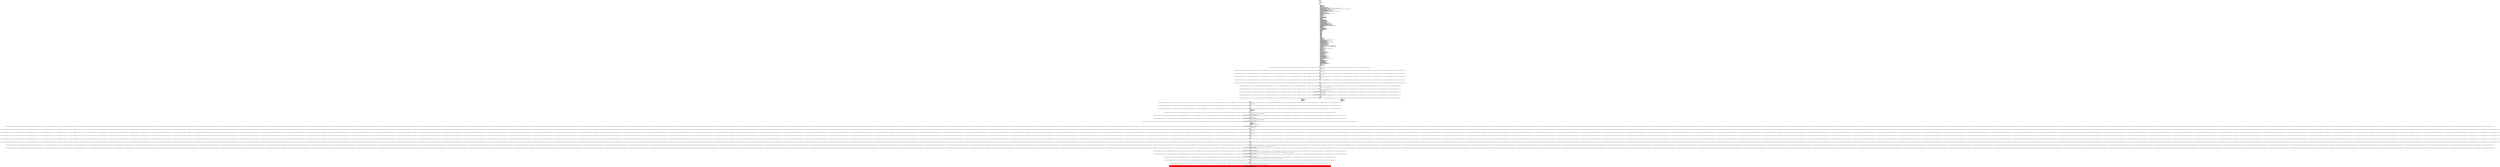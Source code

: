 digraph ARG {
node [style="filled" shape="box" color="white"]
2 [label="2 @ N381\nmain entry\nSMGState: []\n" id="2"]
6 [label="6 @ N705\nmain\nSMGState: []\n" id="6"]
12 [label="12 @ N386\nmain\nSMGState: [GLOBAL_CONST_FALSE/0=NumericValue[number=0] (size: 32 bits), GLOBAL_CONST_FIVE/0=NumericValue[number=5] (size: 32 bits), GLOBAL_CONST_TRUE/0=NumericValue[number=1] (size: 32 bits), globalArgc/0=NumericValue[number=0] (size: 32 bits), globalArgv/0=NumericValue[number=0] (size: 32 bits), globalFalse/0=NumericValue[number=0] (size: 32 bits), globalFive/0=NumericValue[number=5] (size: 32 bits), globalTrue/0=NumericValue[number=1] (size: 32 bits), main::tmp/0=SymEx[SymbolicIdentifier[2]] (size: 32 bits)]\n" id="12"]
13 [label="13 @ N1\nprintLine entry\nSMGState: [GLOBAL_CONST_FALSE/0=NumericValue[number=0] (size: 32 bits), GLOBAL_CONST_FIVE/0=NumericValue[number=5] (size: 32 bits), GLOBAL_CONST_TRUE/0=NumericValue[number=1] (size: 32 bits), _Calling good()..._STRING_LITERAL/0=NumericValue[number=67] (size: 8 bits), _Calling good()..._STRING_LITERAL/8=NumericValue[number=97] (size: 8 bits), _Calling good()..._STRING_LITERAL/16=NumericValue[number=108] (size: 8 bits), _Calling good()..._STRING_LITERAL/24=NumericValue[number=108] (size: 8 bits), globalArgc/0=NumericValue[number=0] (size: 32 bits), globalArgv/0=NumericValue[number=0] (size: 32 bits), globalFalse/0=NumericValue[number=0] (size: 32 bits), globalFive/0=NumericValue[number=5] (size: 32 bits), globalTrue/0=NumericValue[number=1] (size: 32 bits), main::tmp/0=SymEx[SymbolicIdentifier[2]] (size: 32 bits), printLine::line/0=SymbolicIdentifier[4] (size: 32 bits)]\n" id="13"]
17 [label="17 @ N2\nprintLine\nSMGState: [GLOBAL_CONST_FALSE/0=NumericValue[number=0] (size: 32 bits), GLOBAL_CONST_FIVE/0=NumericValue[number=5] (size: 32 bits), GLOBAL_CONST_TRUE/0=NumericValue[number=1] (size: 32 bits), _Calling good()..._STRING_LITERAL/0=NumericValue[number=67] (size: 8 bits), _Calling good()..._STRING_LITERAL/8=NumericValue[number=97] (size: 8 bits), _Calling good()..._STRING_LITERAL/16=NumericValue[number=108] (size: 8 bits), _Calling good()..._STRING_LITERAL/24=NumericValue[number=108] (size: 8 bits), globalArgc/0=NumericValue[number=0] (size: 32 bits), globalArgv/0=NumericValue[number=0] (size: 32 bits), globalFalse/0=NumericValue[number=0] (size: 32 bits), globalFive/0=NumericValue[number=5] (size: 32 bits), globalTrue/0=NumericValue[number=1] (size: 32 bits), main::tmp/0=SymEx[SymbolicIdentifier[2]] (size: 32 bits), printLine::line/0=SymbolicIdentifier[4] (size: 32 bits)]\n" id="17"]
28 [label="28 @ N4\nprintLine\nSMGState: [GLOBAL_CONST_FALSE/0=NumericValue[number=0] (size: 32 bits), GLOBAL_CONST_FIVE/0=NumericValue[number=5] (size: 32 bits), GLOBAL_CONST_TRUE/0=NumericValue[number=1] (size: 32 bits), _Calling good()..._STRING_LITERAL/0=NumericValue[number=67] (size: 8 bits), _Calling good()..._STRING_LITERAL/8=NumericValue[number=97] (size: 8 bits), _Calling good()..._STRING_LITERAL/16=NumericValue[number=108] (size: 8 bits), _Calling good()..._STRING_LITERAL/24=NumericValue[number=108] (size: 8 bits), globalArgc/0=NumericValue[number=0] (size: 32 bits), globalArgv/0=NumericValue[number=0] (size: 32 bits), globalFalse/0=NumericValue[number=0] (size: 32 bits), globalFive/0=NumericValue[number=5] (size: 32 bits), globalTrue/0=NumericValue[number=1] (size: 32 bits), main::tmp/0=SymEx[SymbolicIdentifier[2]] (size: 32 bits), printLine::line/0=SymbolicIdentifier[4] (size: 32 bits)]\n" id="28"]
29 [label="29 @ N6\nprintLine\nSMGState: [GLOBAL_CONST_FALSE/0=NumericValue[number=0] (size: 32 bits), GLOBAL_CONST_FIVE/0=NumericValue[number=5] (size: 32 bits), GLOBAL_CONST_TRUE/0=NumericValue[number=1] (size: 32 bits), _Calling good()..._STRING_LITERAL/0=NumericValue[number=67] (size: 8 bits), _Calling good()..._STRING_LITERAL/8=NumericValue[number=97] (size: 8 bits), _Calling good()..._STRING_LITERAL/16=NumericValue[number=108] (size: 8 bits), _Calling good()..._STRING_LITERAL/24=NumericValue[number=108] (size: 8 bits), globalArgc/0=NumericValue[number=0] (size: 32 bits), globalArgv/0=NumericValue[number=0] (size: 32 bits), globalFalse/0=NumericValue[number=0] (size: 32 bits), globalFive/0=NumericValue[number=5] (size: 32 bits), globalTrue/0=NumericValue[number=1] (size: 32 bits), main::tmp/0=SymEx[SymbolicIdentifier[2]] (size: 32 bits), printLine::line/0=SymbolicIdentifier[4] (size: 32 bits)]\n" id="29"]
31 [label="31 @ N3\nprintLine\nSMGState: [GLOBAL_CONST_FALSE/0=NumericValue[number=0] (size: 32 bits), GLOBAL_CONST_FIVE/0=NumericValue[number=5] (size: 32 bits), GLOBAL_CONST_TRUE/0=NumericValue[number=1] (size: 32 bits), _Calling good()..._STRING_LITERAL/0=NumericValue[number=67] (size: 8 bits), _Calling good()..._STRING_LITERAL/8=NumericValue[number=97] (size: 8 bits), _Calling good()..._STRING_LITERAL/16=NumericValue[number=108] (size: 8 bits), _Calling good()..._STRING_LITERAL/24=NumericValue[number=108] (size: 8 bits), globalArgc/0=NumericValue[number=0] (size: 32 bits), globalArgv/0=NumericValue[number=0] (size: 32 bits), globalFalse/0=NumericValue[number=0] (size: 32 bits), globalFive/0=NumericValue[number=5] (size: 32 bits), globalTrue/0=NumericValue[number=1] (size: 32 bits), main::tmp/0=SymEx[SymbolicIdentifier[2]] (size: 32 bits), printLine::line/0=SymbolicIdentifier[4] (size: 32 bits)]\n" id="31"]
39 [label="39 @ N0\nprintLine exit\nSMGState: [GLOBAL_CONST_FALSE/0=NumericValue[number=0] (size: 32 bits), GLOBAL_CONST_FIVE/0=NumericValue[number=5] (size: 32 bits), GLOBAL_CONST_TRUE/0=NumericValue[number=1] (size: 32 bits), _Calling good()..._STRING_LITERAL/0=NumericValue[number=67] (size: 8 bits), _Calling good()..._STRING_LITERAL/8=NumericValue[number=97] (size: 8 bits), _Calling good()..._STRING_LITERAL/16=NumericValue[number=108] (size: 8 bits), _Calling good()..._STRING_LITERAL/24=NumericValue[number=108] (size: 8 bits), globalArgc/0=NumericValue[number=0] (size: 32 bits), globalArgv/0=NumericValue[number=0] (size: 32 bits), globalFalse/0=NumericValue[number=0] (size: 32 bits), globalFive/0=NumericValue[number=5] (size: 32 bits), globalTrue/0=NumericValue[number=1] (size: 32 bits), main::tmp/0=SymEx[SymbolicIdentifier[2]] (size: 32 bits)]\n" id="39"]
42 [label="42 @ N387\nmain\nSMGState: [GLOBAL_CONST_FALSE/0=NumericValue[number=0] (size: 32 bits), GLOBAL_CONST_FIVE/0=NumericValue[number=5] (size: 32 bits), GLOBAL_CONST_TRUE/0=NumericValue[number=1] (size: 32 bits), _Calling good()..._STRING_LITERAL/0=NumericValue[number=67] (size: 8 bits), _Calling good()..._STRING_LITERAL/8=NumericValue[number=97] (size: 8 bits), _Calling good()..._STRING_LITERAL/16=NumericValue[number=108] (size: 8 bits), _Calling good()..._STRING_LITERAL/24=NumericValue[number=108] (size: 8 bits), globalArgc/0=NumericValue[number=0] (size: 32 bits), globalArgv/0=NumericValue[number=0] (size: 32 bits), globalFalse/0=NumericValue[number=0] (size: 32 bits), globalFive/0=NumericValue[number=5] (size: 32 bits), globalTrue/0=NumericValue[number=1] (size: 32 bits), main::tmp/0=SymEx[SymbolicIdentifier[2]] (size: 32 bits)]\n" id="42"]
43 [label="43 @ N376\nCWE127_Buffer_Underread__malloc_char_memmove_52_good entry\nSMGState: [GLOBAL_CONST_FALSE/0=NumericValue[number=0] (size: 32 bits), GLOBAL_CONST_FIVE/0=NumericValue[number=5] (size: 32 bits), GLOBAL_CONST_TRUE/0=NumericValue[number=1] (size: 32 bits), _Calling good()..._STRING_LITERAL/0=NumericValue[number=67] (size: 8 bits), _Calling good()..._STRING_LITERAL/8=NumericValue[number=97] (size: 8 bits), _Calling good()..._STRING_LITERAL/16=NumericValue[number=108] (size: 8 bits), _Calling good()..._STRING_LITERAL/24=NumericValue[number=108] (size: 8 bits), globalArgc/0=NumericValue[number=0] (size: 32 bits), globalArgv/0=NumericValue[number=0] (size: 32 bits), globalFalse/0=NumericValue[number=0] (size: 32 bits), globalFive/0=NumericValue[number=5] (size: 32 bits), globalTrue/0=NumericValue[number=1] (size: 32 bits), main::tmp/0=SymEx[SymbolicIdentifier[2]] (size: 32 bits)]\n" id="43"]
54 [label="54 @ N377\nCWE127_Buffer_Underread__malloc_char_memmove_52_good\nSMGState: [GLOBAL_CONST_FALSE/0=NumericValue[number=0] (size: 32 bits), GLOBAL_CONST_FIVE/0=NumericValue[number=5] (size: 32 bits), GLOBAL_CONST_TRUE/0=NumericValue[number=1] (size: 32 bits), _Calling good()..._STRING_LITERAL/0=NumericValue[number=67] (size: 8 bits), _Calling good()..._STRING_LITERAL/8=NumericValue[number=97] (size: 8 bits), _Calling good()..._STRING_LITERAL/16=NumericValue[number=108] (size: 8 bits), _Calling good()..._STRING_LITERAL/24=NumericValue[number=108] (size: 8 bits), globalArgc/0=NumericValue[number=0] (size: 32 bits), globalArgv/0=NumericValue[number=0] (size: 32 bits), globalFalse/0=NumericValue[number=0] (size: 32 bits), globalFive/0=NumericValue[number=5] (size: 32 bits), globalTrue/0=NumericValue[number=1] (size: 32 bits), main::tmp/0=SymEx[SymbolicIdentifier[2]] (size: 32 bits)]\n" id="54"]
55 [label="55 @ N360\ngoodG2B entry\nSMGState: [GLOBAL_CONST_FALSE/0=NumericValue[number=0] (size: 32 bits), GLOBAL_CONST_FIVE/0=NumericValue[number=5] (size: 32 bits), GLOBAL_CONST_TRUE/0=NumericValue[number=1] (size: 32 bits), _Calling good()..._STRING_LITERAL/0=NumericValue[number=67] (size: 8 bits), _Calling good()..._STRING_LITERAL/8=NumericValue[number=97] (size: 8 bits), _Calling good()..._STRING_LITERAL/16=NumericValue[number=108] (size: 8 bits), _Calling good()..._STRING_LITERAL/24=NumericValue[number=108] (size: 8 bits), globalArgc/0=NumericValue[number=0] (size: 32 bits), globalArgv/0=NumericValue[number=0] (size: 32 bits), globalFalse/0=NumericValue[number=0] (size: 32 bits), globalFive/0=NumericValue[number=5] (size: 32 bits), globalTrue/0=NumericValue[number=1] (size: 32 bits), main::tmp/0=SymEx[SymbolicIdentifier[2]] (size: 32 bits)]\n" id="55"]
65 [label="65 @ N365\ngoodG2B\nSMGState: [GLOBAL_CONST_FALSE/0=NumericValue[number=0] (size: 32 bits), GLOBAL_CONST_FIVE/0=NumericValue[number=5] (size: 32 bits), GLOBAL_CONST_TRUE/0=NumericValue[number=1] (size: 32 bits), _Calling good()..._STRING_LITERAL/0=NumericValue[number=67] (size: 8 bits), _Calling good()..._STRING_LITERAL/8=NumericValue[number=97] (size: 8 bits), _Calling good()..._STRING_LITERAL/16=NumericValue[number=108] (size: 8 bits), _Calling good()..._STRING_LITERAL/24=NumericValue[number=108] (size: 8 bits), globalArgc/0=NumericValue[number=0] (size: 32 bits), globalArgv/0=NumericValue[number=0] (size: 32 bits), globalFalse/0=NumericValue[number=0] (size: 32 bits), globalFive/0=NumericValue[number=5] (size: 32 bits), globalTrue/0=NumericValue[number=1] (size: 32 bits), goodG2B::data/0=NumericValue[number=0] (size: 32 bits), goodG2B::dataBuffer/0=SymbolicIdentifier[11] (size: 32 bits), main::tmp/0=SymEx[SymbolicIdentifier[2]] (size: 32 bits)]\n" id="65"]
90 [label="90 @ N368\ngoodG2B\nSMGState: [GLOBAL_CONST_FALSE/0=NumericValue[number=0] (size: 32 bits), GLOBAL_CONST_FIVE/0=NumericValue[number=5] (size: 32 bits), GLOBAL_CONST_TRUE/0=NumericValue[number=1] (size: 32 bits), _Calling good()..._STRING_LITERAL/0=NumericValue[number=67] (size: 8 bits), _Calling good()..._STRING_LITERAL/8=NumericValue[number=97] (size: 8 bits), _Calling good()..._STRING_LITERAL/16=NumericValue[number=108] (size: 8 bits), _Calling good()..._STRING_LITERAL/24=NumericValue[number=108] (size: 8 bits), globalArgc/0=NumericValue[number=0] (size: 32 bits), globalArgv/0=NumericValue[number=0] (size: 32 bits), globalFalse/0=NumericValue[number=0] (size: 32 bits), globalFive/0=NumericValue[number=5] (size: 32 bits), globalTrue/0=NumericValue[number=1] (size: 32 bits), goodG2B::data/0=NumericValue[number=0] (size: 32 bits), goodG2B::dataBuffer/0=SymbolicIdentifier[11] (size: 32 bits), main::tmp/0=SymEx[SymbolicIdentifier[2]] (size: 32 bits)]\n" id="90"]
101 [label="101 @ N366\ngoodG2B\nSMGState: [GLOBAL_CONST_FALSE/0=NumericValue[number=0] (size: 32 bits), GLOBAL_CONST_FIVE/0=NumericValue[number=5] (size: 32 bits), GLOBAL_CONST_TRUE/0=NumericValue[number=1] (size: 32 bits), _Calling good()..._STRING_LITERAL/0=NumericValue[number=67] (size: 8 bits), _Calling good()..._STRING_LITERAL/8=NumericValue[number=97] (size: 8 bits), _Calling good()..._STRING_LITERAL/16=NumericValue[number=108] (size: 8 bits), _Calling good()..._STRING_LITERAL/24=NumericValue[number=108] (size: 8 bits), globalArgc/0=NumericValue[number=0] (size: 32 bits), globalArgv/0=NumericValue[number=0] (size: 32 bits), globalFalse/0=NumericValue[number=0] (size: 32 bits), globalFive/0=NumericValue[number=5] (size: 32 bits), globalTrue/0=NumericValue[number=1] (size: 32 bits), goodG2B::data/0=NumericValue[number=0] (size: 32 bits), goodG2B::dataBuffer/0=SymbolicIdentifier[11] (size: 32 bits), main::tmp/0=SymEx[SymbolicIdentifier[2]] (size: 32 bits)]\n" id="101"]
115 [label="115 @ N372\ngoodG2B\nSMGState: [GLOBAL_CONST_FALSE/0=NumericValue[number=0] (size: 32 bits), GLOBAL_CONST_FIVE/0=NumericValue[number=5] (size: 32 bits), GLOBAL_CONST_TRUE/0=NumericValue[number=1] (size: 32 bits), _Calling good()..._STRING_LITERAL/0=NumericValue[number=67] (size: 8 bits), _Calling good()..._STRING_LITERAL/8=NumericValue[number=97] (size: 8 bits), _Calling good()..._STRING_LITERAL/16=NumericValue[number=108] (size: 8 bits), _Calling good()..._STRING_LITERAL/24=NumericValue[number=108] (size: 8 bits), globalArgc/0=NumericValue[number=0] (size: 32 bits), globalArgv/0=NumericValue[number=0] (size: 32 bits), globalFalse/0=NumericValue[number=0] (size: 32 bits), globalFive/0=NumericValue[number=5] (size: 32 bits), globalTrue/0=NumericValue[number=1] (size: 32 bits), goodG2B::data/0=SymbolicIdentifier[11] (size: 32 bits), main::tmp/0=SymEx[SymbolicIdentifier[2]] (size: 32 bits)]\n" id="115"]
117 [label="117 @ N355\nCWE127_Buffer_Underread__malloc_char_memmove_52b_goodG2BSink entry\nSMGState: [GLOBAL_CONST_FALSE/0=NumericValue[number=0] (size: 32 bits), GLOBAL_CONST_FIVE/0=NumericValue[number=5] (size: 32 bits), GLOBAL_CONST_TRUE/0=NumericValue[number=1] (size: 32 bits), _Calling good()..._STRING_LITERAL/0=NumericValue[number=67] (size: 8 bits), _Calling good()..._STRING_LITERAL/8=NumericValue[number=97] (size: 8 bits), _Calling good()..._STRING_LITERAL/16=NumericValue[number=108] (size: 8 bits), _Calling good()..._STRING_LITERAL/24=NumericValue[number=108] (size: 8 bits), globalArgc/0=NumericValue[number=0] (size: 32 bits), globalArgv/0=NumericValue[number=0] (size: 32 bits), globalFalse/0=NumericValue[number=0] (size: 32 bits), globalFive/0=NumericValue[number=5] (size: 32 bits), globalTrue/0=NumericValue[number=1] (size: 32 bits), CWE127_Buffer_Underread__malloc_char_memmove_52b_goodG2BSink::data/0=SymbolicIdentifier[11] (size: 32 bits), goodG2B::data/0=SymbolicIdentifier[11] (size: 32 bits), main::tmp/0=SymEx[SymbolicIdentifier[2]] (size: 32 bits)]\n" id="117"]
119 [label="119 @ N356\nCWE127_Buffer_Underread__malloc_char_memmove_52b_goodG2BSink\nSMGState: [GLOBAL_CONST_FALSE/0=NumericValue[number=0] (size: 32 bits), GLOBAL_CONST_FIVE/0=NumericValue[number=5] (size: 32 bits), GLOBAL_CONST_TRUE/0=NumericValue[number=1] (size: 32 bits), _Calling good()..._STRING_LITERAL/0=NumericValue[number=67] (size: 8 bits), _Calling good()..._STRING_LITERAL/8=NumericValue[number=97] (size: 8 bits), _Calling good()..._STRING_LITERAL/16=NumericValue[number=108] (size: 8 bits), _Calling good()..._STRING_LITERAL/24=NumericValue[number=108] (size: 8 bits), globalArgc/0=NumericValue[number=0] (size: 32 bits), globalArgv/0=NumericValue[number=0] (size: 32 bits), globalFalse/0=NumericValue[number=0] (size: 32 bits), globalFive/0=NumericValue[number=5] (size: 32 bits), globalTrue/0=NumericValue[number=1] (size: 32 bits), CWE127_Buffer_Underread__malloc_char_memmove_52b_goodG2BSink::data/0=SymbolicIdentifier[11] (size: 32 bits), goodG2B::data/0=SymbolicIdentifier[11] (size: 32 bits), main::tmp/0=SymEx[SymbolicIdentifier[2]] (size: 32 bits)]\n" id="119"]
121 [label="121 @ N345\nCWE127_Buffer_Underread__malloc_char_memmove_52c_goodG2BSink entry\nSMGState: [GLOBAL_CONST_FALSE/0=NumericValue[number=0] (size: 32 bits), GLOBAL_CONST_FIVE/0=NumericValue[number=5] (size: 32 bits), GLOBAL_CONST_TRUE/0=NumericValue[number=1] (size: 32 bits), _Calling good()..._STRING_LITERAL/0=NumericValue[number=67] (size: 8 bits), _Calling good()..._STRING_LITERAL/8=NumericValue[number=97] (size: 8 bits), _Calling good()..._STRING_LITERAL/16=NumericValue[number=108] (size: 8 bits), _Calling good()..._STRING_LITERAL/24=NumericValue[number=108] (size: 8 bits), globalArgc/0=NumericValue[number=0] (size: 32 bits), globalArgv/0=NumericValue[number=0] (size: 32 bits), globalFalse/0=NumericValue[number=0] (size: 32 bits), globalFive/0=NumericValue[number=5] (size: 32 bits), globalTrue/0=NumericValue[number=1] (size: 32 bits), CWE127_Buffer_Underread__malloc_char_memmove_52b_goodG2BSink::data/0=SymbolicIdentifier[11] (size: 32 bits), CWE127_Buffer_Underread__malloc_char_memmove_52c_goodG2BSink::data/0=SymbolicIdentifier[11] (size: 32 bits), goodG2B::data/0=SymbolicIdentifier[11] (size: 32 bits), main::tmp/0=SymEx[SymbolicIdentifier[2]] (size: 32 bits)]\n" id="121"]
127 [label="127 @ N351\nCWE127_Buffer_Underread__malloc_char_memmove_52c_goodG2BSink\nSMGState: [GLOBAL_CONST_FALSE/0=NumericValue[number=0] (size: 32 bits), GLOBAL_CONST_FIVE/0=NumericValue[number=5] (size: 32 bits), GLOBAL_CONST_TRUE/0=NumericValue[number=1] (size: 32 bits), _Calling good()..._STRING_LITERAL/0=NumericValue[number=67] (size: 8 bits), _Calling good()..._STRING_LITERAL/8=NumericValue[number=97] (size: 8 bits), _Calling good()..._STRING_LITERAL/16=NumericValue[number=108] (size: 8 bits), _Calling good()..._STRING_LITERAL/24=NumericValue[number=108] (size: 8 bits), globalArgc/0=NumericValue[number=0] (size: 32 bits), globalArgv/0=NumericValue[number=0] (size: 32 bits), globalFalse/0=NumericValue[number=0] (size: 32 bits), globalFive/0=NumericValue[number=5] (size: 32 bits), globalTrue/0=NumericValue[number=1] (size: 32 bits), CWE127_Buffer_Underread__malloc_char_memmove_52b_goodG2BSink::data/0=SymbolicIdentifier[11] (size: 32 bits), CWE127_Buffer_Underread__malloc_char_memmove_52c_goodG2BSink::data/0=SymbolicIdentifier[11] (size: 32 bits), CWE127_Buffer_Underread__malloc_char_memmove_52c_goodG2BSink::dest/0=NumericValue[number=67] (size: 8 bits), CWE127_Buffer_Underread__malloc_char_memmove_52c_goodG2BSink::dest/8=NumericValue[number=67] (size: 8 bits), CWE127_Buffer_Underread__malloc_char_memmove_52c_goodG2BSink::dest/16=NumericValue[number=67] (size: 8 bits), CWE127_Buffer_Underread__malloc_char_memmove_52c_goodG2BSink::dest/24=NumericValue[number=67] (size: 8 bits), CWE127_Buffer_Underread__malloc_char_memmove_52c_goodG2BSink::dest/32=NumericValue[number=67] (size: 8 bits), CWE127_Buffer_Underread__malloc_char_memmove_52c_goodG2BSink::dest/40=NumericValue[number=67] (size: 8 bits), CWE127_Buffer_Underread__malloc_char_memmove_52c_goodG2BSink::dest/48=NumericValue[number=67] (size: 8 bits), CWE127_Buffer_Underread__malloc_char_memmove_52c_goodG2BSink::dest/56=NumericValue[number=67] (size: 8 bits), CWE127_Buffer_Underread__malloc_char_memmove_52c_goodG2BSink::dest/64=NumericValue[number=67] (size: 8 bits), CWE127_Buffer_Underread__malloc_char_memmove_52c_goodG2BSink::dest/72=NumericValue[number=67] (size: 8 bits), CWE127_Buffer_Underread__malloc_char_memmove_52c_goodG2BSink::dest/80=NumericValue[number=67] (size: 8 bits), CWE127_Buffer_Underread__malloc_char_memmove_52c_goodG2BSink::dest/88=NumericValue[number=67] (size: 8 bits), CWE127_Buffer_Underread__malloc_char_memmove_52c_goodG2BSink::dest/96=NumericValue[number=67] (size: 8 bits), CWE127_Buffer_Underread__malloc_char_memmove_52c_goodG2BSink::dest/104=NumericValue[number=67] (size: 8 bits), CWE127_Buffer_Underread__malloc_char_memmove_52c_goodG2BSink::dest/112=NumericValue[number=67] (size: 8 bits), CWE127_Buffer_Underread__malloc_char_memmove_52c_goodG2BSink::dest/120=NumericValue[number=67] (size: 8 bits), CWE127_Buffer_Underread__malloc_char_memmove_52c_goodG2BSink::dest/128=NumericValue[number=67] (size: 8 bits), CWE127_Buffer_Underread__malloc_char_memmove_52c_goodG2BSink::dest/136=NumericValue[number=67] (size: 8 bits), CWE127_Buffer_Underread__malloc_char_memmove_52c_goodG2BSink::dest/144=NumericValue[number=67] (size: 8 bits), CWE127_Buffer_Underread__malloc_char_memmove_52c_goodG2BSink::dest/152=NumericValue[number=67] (size: 8 bits), CWE127_Buffer_Underread__malloc_char_memmove_52c_goodG2BSink::dest/160=NumericValue[number=67] (size: 8 bits), CWE127_Buffer_Underread__malloc_char_memmove_52c_goodG2BSink::dest/168=NumericValue[number=67] (size: 8 bits), CWE127_Buffer_Underread__malloc_char_memmove_52c_goodG2BSink::dest/176=NumericValue[number=67] (size: 8 bits), CWE127_Buffer_Underread__malloc_char_memmove_52c_goodG2BSink::dest/184=NumericValue[number=67] (size: 8 bits), CWE127_Buffer_Underread__malloc_char_memmove_52c_goodG2BSink::dest/192=NumericValue[number=67] (size: 8 bits), CWE127_Buffer_Underread__malloc_char_memmove_52c_goodG2BSink::dest/200=NumericValue[number=67] (size: 8 bits), CWE127_Buffer_Underread__malloc_char_memmove_52c_goodG2BSink::dest/208=NumericValue[number=67] (size: 8 bits), CWE127_Buffer_Underread__malloc_char_memmove_52c_goodG2BSink::dest/216=NumericValue[number=67] (size: 8 bits), CWE127_Buffer_Underread__malloc_char_memmove_52c_goodG2BSink::dest/224=NumericValue[number=67] (size: 8 bits), CWE127_Buffer_Underread__malloc_char_memmove_52c_goodG2BSink::dest/232=NumericValue[number=67] (size: 8 bits), CWE127_Buffer_Underread__malloc_char_memmove_52c_goodG2BSink::dest/240=NumericValue[number=67] (size: 8 bits), CWE127_Buffer_Underread__malloc_char_memmove_52c_goodG2BSink::dest/248=NumericValue[number=67] (size: 8 bits), CWE127_Buffer_Underread__malloc_char_memmove_52c_goodG2BSink::dest/256=NumericValue[number=67] (size: 8 bits), CWE127_Buffer_Underread__malloc_char_memmove_52c_goodG2BSink::dest/264=NumericValue[number=67] (size: 8 bits), CWE127_Buffer_Underread__malloc_char_memmove_52c_goodG2BSink::dest/272=NumericValue[number=67] (size: 8 bits), CWE127_Buffer_Underread__malloc_char_memmove_52c_goodG2BSink::dest/280=NumericValue[number=67] (size: 8 bits), CWE127_Buffer_Underread__malloc_char_memmove_52c_goodG2BSink::dest/288=NumericValue[number=67] (size: 8 bits), CWE127_Buffer_Underread__malloc_char_memmove_52c_goodG2BSink::dest/296=NumericValue[number=67] (size: 8 bits), CWE127_Buffer_Underread__malloc_char_memmove_52c_goodG2BSink::dest/304=NumericValue[number=67] (size: 8 bits), CWE127_Buffer_Underread__malloc_char_memmove_52c_goodG2BSink::dest/312=NumericValue[number=67] (size: 8 bits), CWE127_Buffer_Underread__malloc_char_memmove_52c_goodG2BSink::dest/320=NumericValue[number=67] (size: 8 bits), CWE127_Buffer_Underread__malloc_char_memmove_52c_goodG2BSink::dest/328=NumericValue[number=67] (size: 8 bits), CWE127_Buffer_Underread__malloc_char_memmove_52c_goodG2BSink::dest/336=NumericValue[number=67] (size: 8 bits), CWE127_Buffer_Underread__malloc_char_memmove_52c_goodG2BSink::dest/344=NumericValue[number=67] (size: 8 bits), CWE127_Buffer_Underread__malloc_char_memmove_52c_goodG2BSink::dest/352=NumericValue[number=67] (size: 8 bits), CWE127_Buffer_Underread__malloc_char_memmove_52c_goodG2BSink::dest/360=NumericValue[number=67] (size: 8 bits), CWE127_Buffer_Underread__malloc_char_memmove_52c_goodG2BSink::dest/368=NumericValue[number=67] (size: 8 bits), CWE127_Buffer_Underread__malloc_char_memmove_52c_goodG2BSink::dest/376=NumericValue[number=67] (size: 8 bits), CWE127_Buffer_Underread__malloc_char_memmove_52c_goodG2BSink::dest/384=NumericValue[number=67] (size: 8 bits), CWE127_Buffer_Underread__malloc_char_memmove_52c_goodG2BSink::dest/392=NumericValue[number=67] (size: 8 bits), CWE127_Buffer_Underread__malloc_char_memmove_52c_goodG2BSink::dest/400=NumericValue[number=67] (size: 8 bits), CWE127_Buffer_Underread__malloc_char_memmove_52c_goodG2BSink::dest/408=NumericValue[number=67] (size: 8 bits), CWE127_Buffer_Underread__malloc_char_memmove_52c_goodG2BSink::dest/416=NumericValue[number=67] (size: 8 bits), CWE127_Buffer_Underread__malloc_char_memmove_52c_goodG2BSink::dest/424=NumericValue[number=67] (size: 8 bits), CWE127_Buffer_Underread__malloc_char_memmove_52c_goodG2BSink::dest/432=NumericValue[number=67] (size: 8 bits), CWE127_Buffer_Underread__malloc_char_memmove_52c_goodG2BSink::dest/440=NumericValue[number=67] (size: 8 bits), CWE127_Buffer_Underread__malloc_char_memmove_52c_goodG2BSink::dest/448=NumericValue[number=67] (size: 8 bits), CWE127_Buffer_Underread__malloc_char_memmove_52c_goodG2BSink::dest/456=NumericValue[number=67] (size: 8 bits), CWE127_Buffer_Underread__malloc_char_memmove_52c_goodG2BSink::dest/464=NumericValue[number=67] (size: 8 bits), CWE127_Buffer_Underread__malloc_char_memmove_52c_goodG2BSink::dest/472=NumericValue[number=67] (size: 8 bits), CWE127_Buffer_Underread__malloc_char_memmove_52c_goodG2BSink::dest/480=NumericValue[number=67] (size: 8 bits), CWE127_Buffer_Underread__malloc_char_memmove_52c_goodG2BSink::dest/488=NumericValue[number=67] (size: 8 bits), CWE127_Buffer_Underread__malloc_char_memmove_52c_goodG2BSink::dest/496=NumericValue[number=67] (size: 8 bits), CWE127_Buffer_Underread__malloc_char_memmove_52c_goodG2BSink::dest/504=NumericValue[number=67] (size: 8 bits), CWE127_Buffer_Underread__malloc_char_memmove_52c_goodG2BSink::dest/512=NumericValue[number=67] (size: 8 bits), CWE127_Buffer_Underread__malloc_char_memmove_52c_goodG2BSink::dest/520=NumericValue[number=67] (size: 8 bits), CWE127_Buffer_Underread__malloc_char_memmove_52c_goodG2BSink::dest/528=NumericValue[number=67] (size: 8 bits), CWE127_Buffer_Underread__malloc_char_memmove_52c_goodG2BSink::dest/536=NumericValue[number=67] (size: 8 bits), CWE127_Buffer_Underread__malloc_char_memmove_52c_goodG2BSink::dest/544=NumericValue[number=67] (size: 8 bits), CWE127_Buffer_Underread__malloc_char_memmove_52c_goodG2BSink::dest/552=NumericValue[number=67] (size: 8 bits), CWE127_Buffer_Underread__malloc_char_memmove_52c_goodG2BSink::dest/560=NumericValue[number=67] (size: 8 bits), CWE127_Buffer_Underread__malloc_char_memmove_52c_goodG2BSink::dest/568=NumericValue[number=67] (size: 8 bits), CWE127_Buffer_Underread__malloc_char_memmove_52c_goodG2BSink::dest/576=NumericValue[number=67] (size: 8 bits), CWE127_Buffer_Underread__malloc_char_memmove_52c_goodG2BSink::dest/584=NumericValue[number=67] (size: 8 bits), CWE127_Buffer_Underread__malloc_char_memmove_52c_goodG2BSink::dest/592=NumericValue[number=67] (size: 8 bits), CWE127_Buffer_Underread__malloc_char_memmove_52c_goodG2BSink::dest/600=NumericValue[number=67] (size: 8 bits), CWE127_Buffer_Underread__malloc_char_memmove_52c_goodG2BSink::dest/608=NumericValue[number=67] (size: 8 bits), CWE127_Buffer_Underread__malloc_char_memmove_52c_goodG2BSink::dest/616=NumericValue[number=67] (size: 8 bits), CWE127_Buffer_Underread__malloc_char_memmove_52c_goodG2BSink::dest/624=NumericValue[number=67] (size: 8 bits), CWE127_Buffer_Underread__malloc_char_memmove_52c_goodG2BSink::dest/632=NumericValue[number=67] (size: 8 bits), CWE127_Buffer_Underread__malloc_char_memmove_52c_goodG2BSink::dest/640=NumericValue[number=67] (size: 8 bits), CWE127_Buffer_Underread__malloc_char_memmove_52c_goodG2BSink::dest/648=NumericValue[number=67] (size: 8 bits), CWE127_Buffer_Underread__malloc_char_memmove_52c_goodG2BSink::dest/656=NumericValue[number=67] (size: 8 bits), CWE127_Buffer_Underread__malloc_char_memmove_52c_goodG2BSink::dest/664=NumericValue[number=67] (size: 8 bits), CWE127_Buffer_Underread__malloc_char_memmove_52c_goodG2BSink::dest/672=NumericValue[number=67] (size: 8 bits), CWE127_Buffer_Underread__malloc_char_memmove_52c_goodG2BSink::dest/680=NumericValue[number=67] (size: 8 bits), CWE127_Buffer_Underread__malloc_char_memmove_52c_goodG2BSink::dest/688=NumericValue[number=67] (size: 8 bits), CWE127_Buffer_Underread__malloc_char_memmove_52c_goodG2BSink::dest/696=NumericValue[number=67] (size: 8 bits), CWE127_Buffer_Underread__malloc_char_memmove_52c_goodG2BSink::dest/704=NumericValue[number=67] (size: 8 bits), CWE127_Buffer_Underread__malloc_char_memmove_52c_goodG2BSink::dest/712=NumericValue[number=67] (size: 8 bits), CWE127_Buffer_Underread__malloc_char_memmove_52c_goodG2BSink::dest/720=NumericValue[number=67] (size: 8 bits), CWE127_Buffer_Underread__malloc_char_memmove_52c_goodG2BSink::dest/728=NumericValue[number=67] (size: 8 bits), CWE127_Buffer_Underread__malloc_char_memmove_52c_goodG2BSink::dest/736=NumericValue[number=67] (size: 8 bits), CWE127_Buffer_Underread__malloc_char_memmove_52c_goodG2BSink::dest/744=NumericValue[number=67] (size: 8 bits), CWE127_Buffer_Underread__malloc_char_memmove_52c_goodG2BSink::dest/752=NumericValue[number=67] (size: 8 bits), CWE127_Buffer_Underread__malloc_char_memmove_52c_goodG2BSink::dest/760=NumericValue[number=67] (size: 8 bits), CWE127_Buffer_Underread__malloc_char_memmove_52c_goodG2BSink::dest/768=NumericValue[number=67] (size: 8 bits), CWE127_Buffer_Underread__malloc_char_memmove_52c_goodG2BSink::dest/776=NumericValue[number=67] (size: 8 bits), CWE127_Buffer_Underread__malloc_char_memmove_52c_goodG2BSink::dest/784=NumericValue[number=67] (size: 8 bits), CWE127_Buffer_Underread__malloc_char_memmove_52c_goodG2BSink::dest/792=NumericValue[number=0] (size: 8 bits), goodG2B::data/0=SymbolicIdentifier[11] (size: 32 bits), main::tmp/0=SymEx[SymbolicIdentifier[2]] (size: 32 bits)]\n" id="127"]
129 [label="129 @ N1\nprintLine entry\nSMGState: [GLOBAL_CONST_FALSE/0=NumericValue[number=0] (size: 32 bits), GLOBAL_CONST_FIVE/0=NumericValue[number=5] (size: 32 bits), GLOBAL_CONST_TRUE/0=NumericValue[number=1] (size: 32 bits), _Calling good()..._STRING_LITERAL/0=NumericValue[number=67] (size: 8 bits), _Calling good()..._STRING_LITERAL/8=NumericValue[number=97] (size: 8 bits), _Calling good()..._STRING_LITERAL/16=NumericValue[number=108] (size: 8 bits), _Calling good()..._STRING_LITERAL/24=NumericValue[number=108] (size: 8 bits), globalArgc/0=NumericValue[number=0] (size: 32 bits), globalArgv/0=NumericValue[number=0] (size: 32 bits), globalFalse/0=NumericValue[number=0] (size: 32 bits), globalFive/0=NumericValue[number=5] (size: 32 bits), globalTrue/0=NumericValue[number=1] (size: 32 bits), CWE127_Buffer_Underread__malloc_char_memmove_52b_goodG2BSink::data/0=SymbolicIdentifier[11] (size: 32 bits), CWE127_Buffer_Underread__malloc_char_memmove_52c_goodG2BSink::data/0=SymbolicIdentifier[11] (size: 32 bits), CWE127_Buffer_Underread__malloc_char_memmove_52c_goodG2BSink::dest/0=NumericValue[number=67] (size: 8 bits), CWE127_Buffer_Underread__malloc_char_memmove_52c_goodG2BSink::dest/8=NumericValue[number=67] (size: 8 bits), CWE127_Buffer_Underread__malloc_char_memmove_52c_goodG2BSink::dest/16=NumericValue[number=67] (size: 8 bits), CWE127_Buffer_Underread__malloc_char_memmove_52c_goodG2BSink::dest/24=NumericValue[number=67] (size: 8 bits), CWE127_Buffer_Underread__malloc_char_memmove_52c_goodG2BSink::dest/32=NumericValue[number=67] (size: 8 bits), CWE127_Buffer_Underread__malloc_char_memmove_52c_goodG2BSink::dest/40=NumericValue[number=67] (size: 8 bits), CWE127_Buffer_Underread__malloc_char_memmove_52c_goodG2BSink::dest/48=NumericValue[number=67] (size: 8 bits), CWE127_Buffer_Underread__malloc_char_memmove_52c_goodG2BSink::dest/56=NumericValue[number=67] (size: 8 bits), CWE127_Buffer_Underread__malloc_char_memmove_52c_goodG2BSink::dest/64=NumericValue[number=67] (size: 8 bits), CWE127_Buffer_Underread__malloc_char_memmove_52c_goodG2BSink::dest/72=NumericValue[number=67] (size: 8 bits), CWE127_Buffer_Underread__malloc_char_memmove_52c_goodG2BSink::dest/80=NumericValue[number=67] (size: 8 bits), CWE127_Buffer_Underread__malloc_char_memmove_52c_goodG2BSink::dest/88=NumericValue[number=67] (size: 8 bits), CWE127_Buffer_Underread__malloc_char_memmove_52c_goodG2BSink::dest/96=NumericValue[number=67] (size: 8 bits), CWE127_Buffer_Underread__malloc_char_memmove_52c_goodG2BSink::dest/104=NumericValue[number=67] (size: 8 bits), CWE127_Buffer_Underread__malloc_char_memmove_52c_goodG2BSink::dest/112=NumericValue[number=67] (size: 8 bits), CWE127_Buffer_Underread__malloc_char_memmove_52c_goodG2BSink::dest/120=NumericValue[number=67] (size: 8 bits), CWE127_Buffer_Underread__malloc_char_memmove_52c_goodG2BSink::dest/128=NumericValue[number=67] (size: 8 bits), CWE127_Buffer_Underread__malloc_char_memmove_52c_goodG2BSink::dest/136=NumericValue[number=67] (size: 8 bits), CWE127_Buffer_Underread__malloc_char_memmove_52c_goodG2BSink::dest/144=NumericValue[number=67] (size: 8 bits), CWE127_Buffer_Underread__malloc_char_memmove_52c_goodG2BSink::dest/152=NumericValue[number=67] (size: 8 bits), CWE127_Buffer_Underread__malloc_char_memmove_52c_goodG2BSink::dest/160=NumericValue[number=67] (size: 8 bits), CWE127_Buffer_Underread__malloc_char_memmove_52c_goodG2BSink::dest/168=NumericValue[number=67] (size: 8 bits), CWE127_Buffer_Underread__malloc_char_memmove_52c_goodG2BSink::dest/176=NumericValue[number=67] (size: 8 bits), CWE127_Buffer_Underread__malloc_char_memmove_52c_goodG2BSink::dest/184=NumericValue[number=67] (size: 8 bits), CWE127_Buffer_Underread__malloc_char_memmove_52c_goodG2BSink::dest/192=NumericValue[number=67] (size: 8 bits), CWE127_Buffer_Underread__malloc_char_memmove_52c_goodG2BSink::dest/200=NumericValue[number=67] (size: 8 bits), CWE127_Buffer_Underread__malloc_char_memmove_52c_goodG2BSink::dest/208=NumericValue[number=67] (size: 8 bits), CWE127_Buffer_Underread__malloc_char_memmove_52c_goodG2BSink::dest/216=NumericValue[number=67] (size: 8 bits), CWE127_Buffer_Underread__malloc_char_memmove_52c_goodG2BSink::dest/224=NumericValue[number=67] (size: 8 bits), CWE127_Buffer_Underread__malloc_char_memmove_52c_goodG2BSink::dest/232=NumericValue[number=67] (size: 8 bits), CWE127_Buffer_Underread__malloc_char_memmove_52c_goodG2BSink::dest/240=NumericValue[number=67] (size: 8 bits), CWE127_Buffer_Underread__malloc_char_memmove_52c_goodG2BSink::dest/248=NumericValue[number=67] (size: 8 bits), CWE127_Buffer_Underread__malloc_char_memmove_52c_goodG2BSink::dest/256=NumericValue[number=67] (size: 8 bits), CWE127_Buffer_Underread__malloc_char_memmove_52c_goodG2BSink::dest/264=NumericValue[number=67] (size: 8 bits), CWE127_Buffer_Underread__malloc_char_memmove_52c_goodG2BSink::dest/272=NumericValue[number=67] (size: 8 bits), CWE127_Buffer_Underread__malloc_char_memmove_52c_goodG2BSink::dest/280=NumericValue[number=67] (size: 8 bits), CWE127_Buffer_Underread__malloc_char_memmove_52c_goodG2BSink::dest/288=NumericValue[number=67] (size: 8 bits), CWE127_Buffer_Underread__malloc_char_memmove_52c_goodG2BSink::dest/296=NumericValue[number=67] (size: 8 bits), CWE127_Buffer_Underread__malloc_char_memmove_52c_goodG2BSink::dest/304=NumericValue[number=67] (size: 8 bits), CWE127_Buffer_Underread__malloc_char_memmove_52c_goodG2BSink::dest/312=NumericValue[number=67] (size: 8 bits), CWE127_Buffer_Underread__malloc_char_memmove_52c_goodG2BSink::dest/320=NumericValue[number=67] (size: 8 bits), CWE127_Buffer_Underread__malloc_char_memmove_52c_goodG2BSink::dest/328=NumericValue[number=67] (size: 8 bits), CWE127_Buffer_Underread__malloc_char_memmove_52c_goodG2BSink::dest/336=NumericValue[number=67] (size: 8 bits), CWE127_Buffer_Underread__malloc_char_memmove_52c_goodG2BSink::dest/344=NumericValue[number=67] (size: 8 bits), CWE127_Buffer_Underread__malloc_char_memmove_52c_goodG2BSink::dest/352=NumericValue[number=67] (size: 8 bits), CWE127_Buffer_Underread__malloc_char_memmove_52c_goodG2BSink::dest/360=NumericValue[number=67] (size: 8 bits), CWE127_Buffer_Underread__malloc_char_memmove_52c_goodG2BSink::dest/368=NumericValue[number=67] (size: 8 bits), CWE127_Buffer_Underread__malloc_char_memmove_52c_goodG2BSink::dest/376=NumericValue[number=67] (size: 8 bits), CWE127_Buffer_Underread__malloc_char_memmove_52c_goodG2BSink::dest/384=NumericValue[number=67] (size: 8 bits), CWE127_Buffer_Underread__malloc_char_memmove_52c_goodG2BSink::dest/392=NumericValue[number=67] (size: 8 bits), CWE127_Buffer_Underread__malloc_char_memmove_52c_goodG2BSink::dest/400=NumericValue[number=67] (size: 8 bits), CWE127_Buffer_Underread__malloc_char_memmove_52c_goodG2BSink::dest/408=NumericValue[number=67] (size: 8 bits), CWE127_Buffer_Underread__malloc_char_memmove_52c_goodG2BSink::dest/416=NumericValue[number=67] (size: 8 bits), CWE127_Buffer_Underread__malloc_char_memmove_52c_goodG2BSink::dest/424=NumericValue[number=67] (size: 8 bits), CWE127_Buffer_Underread__malloc_char_memmove_52c_goodG2BSink::dest/432=NumericValue[number=67] (size: 8 bits), CWE127_Buffer_Underread__malloc_char_memmove_52c_goodG2BSink::dest/440=NumericValue[number=67] (size: 8 bits), CWE127_Buffer_Underread__malloc_char_memmove_52c_goodG2BSink::dest/448=NumericValue[number=67] (size: 8 bits), CWE127_Buffer_Underread__malloc_char_memmove_52c_goodG2BSink::dest/456=NumericValue[number=67] (size: 8 bits), CWE127_Buffer_Underread__malloc_char_memmove_52c_goodG2BSink::dest/464=NumericValue[number=67] (size: 8 bits), CWE127_Buffer_Underread__malloc_char_memmove_52c_goodG2BSink::dest/472=NumericValue[number=67] (size: 8 bits), CWE127_Buffer_Underread__malloc_char_memmove_52c_goodG2BSink::dest/480=NumericValue[number=67] (size: 8 bits), CWE127_Buffer_Underread__malloc_char_memmove_52c_goodG2BSink::dest/488=NumericValue[number=67] (size: 8 bits), CWE127_Buffer_Underread__malloc_char_memmove_52c_goodG2BSink::dest/496=NumericValue[number=67] (size: 8 bits), CWE127_Buffer_Underread__malloc_char_memmove_52c_goodG2BSink::dest/504=NumericValue[number=67] (size: 8 bits), CWE127_Buffer_Underread__malloc_char_memmove_52c_goodG2BSink::dest/512=NumericValue[number=67] (size: 8 bits), CWE127_Buffer_Underread__malloc_char_memmove_52c_goodG2BSink::dest/520=NumericValue[number=67] (size: 8 bits), CWE127_Buffer_Underread__malloc_char_memmove_52c_goodG2BSink::dest/528=NumericValue[number=67] (size: 8 bits), CWE127_Buffer_Underread__malloc_char_memmove_52c_goodG2BSink::dest/536=NumericValue[number=67] (size: 8 bits), CWE127_Buffer_Underread__malloc_char_memmove_52c_goodG2BSink::dest/544=NumericValue[number=67] (size: 8 bits), CWE127_Buffer_Underread__malloc_char_memmove_52c_goodG2BSink::dest/552=NumericValue[number=67] (size: 8 bits), CWE127_Buffer_Underread__malloc_char_memmove_52c_goodG2BSink::dest/560=NumericValue[number=67] (size: 8 bits), CWE127_Buffer_Underread__malloc_char_memmove_52c_goodG2BSink::dest/568=NumericValue[number=67] (size: 8 bits), CWE127_Buffer_Underread__malloc_char_memmove_52c_goodG2BSink::dest/576=NumericValue[number=67] (size: 8 bits), CWE127_Buffer_Underread__malloc_char_memmove_52c_goodG2BSink::dest/584=NumericValue[number=67] (size: 8 bits), CWE127_Buffer_Underread__malloc_char_memmove_52c_goodG2BSink::dest/592=NumericValue[number=67] (size: 8 bits), CWE127_Buffer_Underread__malloc_char_memmove_52c_goodG2BSink::dest/600=NumericValue[number=67] (size: 8 bits), CWE127_Buffer_Underread__malloc_char_memmove_52c_goodG2BSink::dest/608=NumericValue[number=67] (size: 8 bits), CWE127_Buffer_Underread__malloc_char_memmove_52c_goodG2BSink::dest/616=NumericValue[number=67] (size: 8 bits), CWE127_Buffer_Underread__malloc_char_memmove_52c_goodG2BSink::dest/624=NumericValue[number=67] (size: 8 bits), CWE127_Buffer_Underread__malloc_char_memmove_52c_goodG2BSink::dest/632=NumericValue[number=67] (size: 8 bits), CWE127_Buffer_Underread__malloc_char_memmove_52c_goodG2BSink::dest/640=NumericValue[number=67] (size: 8 bits), CWE127_Buffer_Underread__malloc_char_memmove_52c_goodG2BSink::dest/648=NumericValue[number=67] (size: 8 bits), CWE127_Buffer_Underread__malloc_char_memmove_52c_goodG2BSink::dest/656=NumericValue[number=67] (size: 8 bits), CWE127_Buffer_Underread__malloc_char_memmove_52c_goodG2BSink::dest/664=NumericValue[number=67] (size: 8 bits), CWE127_Buffer_Underread__malloc_char_memmove_52c_goodG2BSink::dest/672=NumericValue[number=67] (size: 8 bits), CWE127_Buffer_Underread__malloc_char_memmove_52c_goodG2BSink::dest/680=NumericValue[number=67] (size: 8 bits), CWE127_Buffer_Underread__malloc_char_memmove_52c_goodG2BSink::dest/688=NumericValue[number=67] (size: 8 bits), CWE127_Buffer_Underread__malloc_char_memmove_52c_goodG2BSink::dest/696=NumericValue[number=67] (size: 8 bits), CWE127_Buffer_Underread__malloc_char_memmove_52c_goodG2BSink::dest/704=NumericValue[number=67] (size: 8 bits), CWE127_Buffer_Underread__malloc_char_memmove_52c_goodG2BSink::dest/712=NumericValue[number=67] (size: 8 bits), CWE127_Buffer_Underread__malloc_char_memmove_52c_goodG2BSink::dest/720=NumericValue[number=67] (size: 8 bits), CWE127_Buffer_Underread__malloc_char_memmove_52c_goodG2BSink::dest/728=NumericValue[number=67] (size: 8 bits), CWE127_Buffer_Underread__malloc_char_memmove_52c_goodG2BSink::dest/736=NumericValue[number=67] (size: 8 bits), CWE127_Buffer_Underread__malloc_char_memmove_52c_goodG2BSink::dest/744=NumericValue[number=67] (size: 8 bits), CWE127_Buffer_Underread__malloc_char_memmove_52c_goodG2BSink::dest/752=NumericValue[number=67] (size: 8 bits), CWE127_Buffer_Underread__malloc_char_memmove_52c_goodG2BSink::dest/760=NumericValue[number=67] (size: 8 bits), CWE127_Buffer_Underread__malloc_char_memmove_52c_goodG2BSink::dest/768=NumericValue[number=67] (size: 8 bits), CWE127_Buffer_Underread__malloc_char_memmove_52c_goodG2BSink::dest/776=NumericValue[number=67] (size: 8 bits), CWE127_Buffer_Underread__malloc_char_memmove_52c_goodG2BSink::dest/784=NumericValue[number=67] (size: 8 bits), CWE127_Buffer_Underread__malloc_char_memmove_52c_goodG2BSink::dest/792=NumericValue[number=0] (size: 8 bits), goodG2B::data/0=SymbolicIdentifier[11] (size: 32 bits), main::tmp/0=SymEx[SymbolicIdentifier[2]] (size: 32 bits), printLine::line/0=SymbolicIdentifier[16] (size: 32 bits)]\n" id="129"]
131 [label="131 @ N2\nprintLine\nSMGState: [GLOBAL_CONST_FALSE/0=NumericValue[number=0] (size: 32 bits), GLOBAL_CONST_FIVE/0=NumericValue[number=5] (size: 32 bits), GLOBAL_CONST_TRUE/0=NumericValue[number=1] (size: 32 bits), _Calling good()..._STRING_LITERAL/0=NumericValue[number=67] (size: 8 bits), _Calling good()..._STRING_LITERAL/8=NumericValue[number=97] (size: 8 bits), _Calling good()..._STRING_LITERAL/16=NumericValue[number=108] (size: 8 bits), _Calling good()..._STRING_LITERAL/24=NumericValue[number=108] (size: 8 bits), globalArgc/0=NumericValue[number=0] (size: 32 bits), globalArgv/0=NumericValue[number=0] (size: 32 bits), globalFalse/0=NumericValue[number=0] (size: 32 bits), globalFive/0=NumericValue[number=5] (size: 32 bits), globalTrue/0=NumericValue[number=1] (size: 32 bits), CWE127_Buffer_Underread__malloc_char_memmove_52b_goodG2BSink::data/0=SymbolicIdentifier[11] (size: 32 bits), CWE127_Buffer_Underread__malloc_char_memmove_52c_goodG2BSink::data/0=SymbolicIdentifier[11] (size: 32 bits), CWE127_Buffer_Underread__malloc_char_memmove_52c_goodG2BSink::dest/0=NumericValue[number=67] (size: 8 bits), CWE127_Buffer_Underread__malloc_char_memmove_52c_goodG2BSink::dest/8=NumericValue[number=67] (size: 8 bits), CWE127_Buffer_Underread__malloc_char_memmove_52c_goodG2BSink::dest/16=NumericValue[number=67] (size: 8 bits), CWE127_Buffer_Underread__malloc_char_memmove_52c_goodG2BSink::dest/24=NumericValue[number=67] (size: 8 bits), CWE127_Buffer_Underread__malloc_char_memmove_52c_goodG2BSink::dest/32=NumericValue[number=67] (size: 8 bits), CWE127_Buffer_Underread__malloc_char_memmove_52c_goodG2BSink::dest/40=NumericValue[number=67] (size: 8 bits), CWE127_Buffer_Underread__malloc_char_memmove_52c_goodG2BSink::dest/48=NumericValue[number=67] (size: 8 bits), CWE127_Buffer_Underread__malloc_char_memmove_52c_goodG2BSink::dest/56=NumericValue[number=67] (size: 8 bits), CWE127_Buffer_Underread__malloc_char_memmove_52c_goodG2BSink::dest/64=NumericValue[number=67] (size: 8 bits), CWE127_Buffer_Underread__malloc_char_memmove_52c_goodG2BSink::dest/72=NumericValue[number=67] (size: 8 bits), CWE127_Buffer_Underread__malloc_char_memmove_52c_goodG2BSink::dest/80=NumericValue[number=67] (size: 8 bits), CWE127_Buffer_Underread__malloc_char_memmove_52c_goodG2BSink::dest/88=NumericValue[number=67] (size: 8 bits), CWE127_Buffer_Underread__malloc_char_memmove_52c_goodG2BSink::dest/96=NumericValue[number=67] (size: 8 bits), CWE127_Buffer_Underread__malloc_char_memmove_52c_goodG2BSink::dest/104=NumericValue[number=67] (size: 8 bits), CWE127_Buffer_Underread__malloc_char_memmove_52c_goodG2BSink::dest/112=NumericValue[number=67] (size: 8 bits), CWE127_Buffer_Underread__malloc_char_memmove_52c_goodG2BSink::dest/120=NumericValue[number=67] (size: 8 bits), CWE127_Buffer_Underread__malloc_char_memmove_52c_goodG2BSink::dest/128=NumericValue[number=67] (size: 8 bits), CWE127_Buffer_Underread__malloc_char_memmove_52c_goodG2BSink::dest/136=NumericValue[number=67] (size: 8 bits), CWE127_Buffer_Underread__malloc_char_memmove_52c_goodG2BSink::dest/144=NumericValue[number=67] (size: 8 bits), CWE127_Buffer_Underread__malloc_char_memmove_52c_goodG2BSink::dest/152=NumericValue[number=67] (size: 8 bits), CWE127_Buffer_Underread__malloc_char_memmove_52c_goodG2BSink::dest/160=NumericValue[number=67] (size: 8 bits), CWE127_Buffer_Underread__malloc_char_memmove_52c_goodG2BSink::dest/168=NumericValue[number=67] (size: 8 bits), CWE127_Buffer_Underread__malloc_char_memmove_52c_goodG2BSink::dest/176=NumericValue[number=67] (size: 8 bits), CWE127_Buffer_Underread__malloc_char_memmove_52c_goodG2BSink::dest/184=NumericValue[number=67] (size: 8 bits), CWE127_Buffer_Underread__malloc_char_memmove_52c_goodG2BSink::dest/192=NumericValue[number=67] (size: 8 bits), CWE127_Buffer_Underread__malloc_char_memmove_52c_goodG2BSink::dest/200=NumericValue[number=67] (size: 8 bits), CWE127_Buffer_Underread__malloc_char_memmove_52c_goodG2BSink::dest/208=NumericValue[number=67] (size: 8 bits), CWE127_Buffer_Underread__malloc_char_memmove_52c_goodG2BSink::dest/216=NumericValue[number=67] (size: 8 bits), CWE127_Buffer_Underread__malloc_char_memmove_52c_goodG2BSink::dest/224=NumericValue[number=67] (size: 8 bits), CWE127_Buffer_Underread__malloc_char_memmove_52c_goodG2BSink::dest/232=NumericValue[number=67] (size: 8 bits), CWE127_Buffer_Underread__malloc_char_memmove_52c_goodG2BSink::dest/240=NumericValue[number=67] (size: 8 bits), CWE127_Buffer_Underread__malloc_char_memmove_52c_goodG2BSink::dest/248=NumericValue[number=67] (size: 8 bits), CWE127_Buffer_Underread__malloc_char_memmove_52c_goodG2BSink::dest/256=NumericValue[number=67] (size: 8 bits), CWE127_Buffer_Underread__malloc_char_memmove_52c_goodG2BSink::dest/264=NumericValue[number=67] (size: 8 bits), CWE127_Buffer_Underread__malloc_char_memmove_52c_goodG2BSink::dest/272=NumericValue[number=67] (size: 8 bits), CWE127_Buffer_Underread__malloc_char_memmove_52c_goodG2BSink::dest/280=NumericValue[number=67] (size: 8 bits), CWE127_Buffer_Underread__malloc_char_memmove_52c_goodG2BSink::dest/288=NumericValue[number=67] (size: 8 bits), CWE127_Buffer_Underread__malloc_char_memmove_52c_goodG2BSink::dest/296=NumericValue[number=67] (size: 8 bits), CWE127_Buffer_Underread__malloc_char_memmove_52c_goodG2BSink::dest/304=NumericValue[number=67] (size: 8 bits), CWE127_Buffer_Underread__malloc_char_memmove_52c_goodG2BSink::dest/312=NumericValue[number=67] (size: 8 bits), CWE127_Buffer_Underread__malloc_char_memmove_52c_goodG2BSink::dest/320=NumericValue[number=67] (size: 8 bits), CWE127_Buffer_Underread__malloc_char_memmove_52c_goodG2BSink::dest/328=NumericValue[number=67] (size: 8 bits), CWE127_Buffer_Underread__malloc_char_memmove_52c_goodG2BSink::dest/336=NumericValue[number=67] (size: 8 bits), CWE127_Buffer_Underread__malloc_char_memmove_52c_goodG2BSink::dest/344=NumericValue[number=67] (size: 8 bits), CWE127_Buffer_Underread__malloc_char_memmove_52c_goodG2BSink::dest/352=NumericValue[number=67] (size: 8 bits), CWE127_Buffer_Underread__malloc_char_memmove_52c_goodG2BSink::dest/360=NumericValue[number=67] (size: 8 bits), CWE127_Buffer_Underread__malloc_char_memmove_52c_goodG2BSink::dest/368=NumericValue[number=67] (size: 8 bits), CWE127_Buffer_Underread__malloc_char_memmove_52c_goodG2BSink::dest/376=NumericValue[number=67] (size: 8 bits), CWE127_Buffer_Underread__malloc_char_memmove_52c_goodG2BSink::dest/384=NumericValue[number=67] (size: 8 bits), CWE127_Buffer_Underread__malloc_char_memmove_52c_goodG2BSink::dest/392=NumericValue[number=67] (size: 8 bits), CWE127_Buffer_Underread__malloc_char_memmove_52c_goodG2BSink::dest/400=NumericValue[number=67] (size: 8 bits), CWE127_Buffer_Underread__malloc_char_memmove_52c_goodG2BSink::dest/408=NumericValue[number=67] (size: 8 bits), CWE127_Buffer_Underread__malloc_char_memmove_52c_goodG2BSink::dest/416=NumericValue[number=67] (size: 8 bits), CWE127_Buffer_Underread__malloc_char_memmove_52c_goodG2BSink::dest/424=NumericValue[number=67] (size: 8 bits), CWE127_Buffer_Underread__malloc_char_memmove_52c_goodG2BSink::dest/432=NumericValue[number=67] (size: 8 bits), CWE127_Buffer_Underread__malloc_char_memmove_52c_goodG2BSink::dest/440=NumericValue[number=67] (size: 8 bits), CWE127_Buffer_Underread__malloc_char_memmove_52c_goodG2BSink::dest/448=NumericValue[number=67] (size: 8 bits), CWE127_Buffer_Underread__malloc_char_memmove_52c_goodG2BSink::dest/456=NumericValue[number=67] (size: 8 bits), CWE127_Buffer_Underread__malloc_char_memmove_52c_goodG2BSink::dest/464=NumericValue[number=67] (size: 8 bits), CWE127_Buffer_Underread__malloc_char_memmove_52c_goodG2BSink::dest/472=NumericValue[number=67] (size: 8 bits), CWE127_Buffer_Underread__malloc_char_memmove_52c_goodG2BSink::dest/480=NumericValue[number=67] (size: 8 bits), CWE127_Buffer_Underread__malloc_char_memmove_52c_goodG2BSink::dest/488=NumericValue[number=67] (size: 8 bits), CWE127_Buffer_Underread__malloc_char_memmove_52c_goodG2BSink::dest/496=NumericValue[number=67] (size: 8 bits), CWE127_Buffer_Underread__malloc_char_memmove_52c_goodG2BSink::dest/504=NumericValue[number=67] (size: 8 bits), CWE127_Buffer_Underread__malloc_char_memmove_52c_goodG2BSink::dest/512=NumericValue[number=67] (size: 8 bits), CWE127_Buffer_Underread__malloc_char_memmove_52c_goodG2BSink::dest/520=NumericValue[number=67] (size: 8 bits), CWE127_Buffer_Underread__malloc_char_memmove_52c_goodG2BSink::dest/528=NumericValue[number=67] (size: 8 bits), CWE127_Buffer_Underread__malloc_char_memmove_52c_goodG2BSink::dest/536=NumericValue[number=67] (size: 8 bits), CWE127_Buffer_Underread__malloc_char_memmove_52c_goodG2BSink::dest/544=NumericValue[number=67] (size: 8 bits), CWE127_Buffer_Underread__malloc_char_memmove_52c_goodG2BSink::dest/552=NumericValue[number=67] (size: 8 bits), CWE127_Buffer_Underread__malloc_char_memmove_52c_goodG2BSink::dest/560=NumericValue[number=67] (size: 8 bits), CWE127_Buffer_Underread__malloc_char_memmove_52c_goodG2BSink::dest/568=NumericValue[number=67] (size: 8 bits), CWE127_Buffer_Underread__malloc_char_memmove_52c_goodG2BSink::dest/576=NumericValue[number=67] (size: 8 bits), CWE127_Buffer_Underread__malloc_char_memmove_52c_goodG2BSink::dest/584=NumericValue[number=67] (size: 8 bits), CWE127_Buffer_Underread__malloc_char_memmove_52c_goodG2BSink::dest/592=NumericValue[number=67] (size: 8 bits), CWE127_Buffer_Underread__malloc_char_memmove_52c_goodG2BSink::dest/600=NumericValue[number=67] (size: 8 bits), CWE127_Buffer_Underread__malloc_char_memmove_52c_goodG2BSink::dest/608=NumericValue[number=67] (size: 8 bits), CWE127_Buffer_Underread__malloc_char_memmove_52c_goodG2BSink::dest/616=NumericValue[number=67] (size: 8 bits), CWE127_Buffer_Underread__malloc_char_memmove_52c_goodG2BSink::dest/624=NumericValue[number=67] (size: 8 bits), CWE127_Buffer_Underread__malloc_char_memmove_52c_goodG2BSink::dest/632=NumericValue[number=67] (size: 8 bits), CWE127_Buffer_Underread__malloc_char_memmove_52c_goodG2BSink::dest/640=NumericValue[number=67] (size: 8 bits), CWE127_Buffer_Underread__malloc_char_memmove_52c_goodG2BSink::dest/648=NumericValue[number=67] (size: 8 bits), CWE127_Buffer_Underread__malloc_char_memmove_52c_goodG2BSink::dest/656=NumericValue[number=67] (size: 8 bits), CWE127_Buffer_Underread__malloc_char_memmove_52c_goodG2BSink::dest/664=NumericValue[number=67] (size: 8 bits), CWE127_Buffer_Underread__malloc_char_memmove_52c_goodG2BSink::dest/672=NumericValue[number=67] (size: 8 bits), CWE127_Buffer_Underread__malloc_char_memmove_52c_goodG2BSink::dest/680=NumericValue[number=67] (size: 8 bits), CWE127_Buffer_Underread__malloc_char_memmove_52c_goodG2BSink::dest/688=NumericValue[number=67] (size: 8 bits), CWE127_Buffer_Underread__malloc_char_memmove_52c_goodG2BSink::dest/696=NumericValue[number=67] (size: 8 bits), CWE127_Buffer_Underread__malloc_char_memmove_52c_goodG2BSink::dest/704=NumericValue[number=67] (size: 8 bits), CWE127_Buffer_Underread__malloc_char_memmove_52c_goodG2BSink::dest/712=NumericValue[number=67] (size: 8 bits), CWE127_Buffer_Underread__malloc_char_memmove_52c_goodG2BSink::dest/720=NumericValue[number=67] (size: 8 bits), CWE127_Buffer_Underread__malloc_char_memmove_52c_goodG2BSink::dest/728=NumericValue[number=67] (size: 8 bits), CWE127_Buffer_Underread__malloc_char_memmove_52c_goodG2BSink::dest/736=NumericValue[number=67] (size: 8 bits), CWE127_Buffer_Underread__malloc_char_memmove_52c_goodG2BSink::dest/744=NumericValue[number=67] (size: 8 bits), CWE127_Buffer_Underread__malloc_char_memmove_52c_goodG2BSink::dest/752=NumericValue[number=67] (size: 8 bits), CWE127_Buffer_Underread__malloc_char_memmove_52c_goodG2BSink::dest/760=NumericValue[number=67] (size: 8 bits), CWE127_Buffer_Underread__malloc_char_memmove_52c_goodG2BSink::dest/768=NumericValue[number=67] (size: 8 bits), CWE127_Buffer_Underread__malloc_char_memmove_52c_goodG2BSink::dest/776=NumericValue[number=67] (size: 8 bits), CWE127_Buffer_Underread__malloc_char_memmove_52c_goodG2BSink::dest/784=NumericValue[number=67] (size: 8 bits), CWE127_Buffer_Underread__malloc_char_memmove_52c_goodG2BSink::dest/792=NumericValue[number=0] (size: 8 bits), goodG2B::data/0=SymbolicIdentifier[11] (size: 32 bits), main::tmp/0=SymEx[SymbolicIdentifier[2]] (size: 32 bits), printLine::line/0=SymbolicIdentifier[16] (size: 32 bits)]\n" id="131"]
132 [label="132 @ N4\nprintLine\nSMGState: [GLOBAL_CONST_FALSE/0=NumericValue[number=0] (size: 32 bits), GLOBAL_CONST_FIVE/0=NumericValue[number=5] (size: 32 bits), GLOBAL_CONST_TRUE/0=NumericValue[number=1] (size: 32 bits), _Calling good()..._STRING_LITERAL/0=NumericValue[number=67] (size: 8 bits), _Calling good()..._STRING_LITERAL/8=NumericValue[number=97] (size: 8 bits), _Calling good()..._STRING_LITERAL/16=NumericValue[number=108] (size: 8 bits), _Calling good()..._STRING_LITERAL/24=NumericValue[number=108] (size: 8 bits), globalArgc/0=NumericValue[number=0] (size: 32 bits), globalArgv/0=NumericValue[number=0] (size: 32 bits), globalFalse/0=NumericValue[number=0] (size: 32 bits), globalFive/0=NumericValue[number=5] (size: 32 bits), globalTrue/0=NumericValue[number=1] (size: 32 bits), CWE127_Buffer_Underread__malloc_char_memmove_52b_goodG2BSink::data/0=SymbolicIdentifier[11] (size: 32 bits), CWE127_Buffer_Underread__malloc_char_memmove_52c_goodG2BSink::data/0=SymbolicIdentifier[11] (size: 32 bits), CWE127_Buffer_Underread__malloc_char_memmove_52c_goodG2BSink::dest/0=NumericValue[number=67] (size: 8 bits), CWE127_Buffer_Underread__malloc_char_memmove_52c_goodG2BSink::dest/8=NumericValue[number=67] (size: 8 bits), CWE127_Buffer_Underread__malloc_char_memmove_52c_goodG2BSink::dest/16=NumericValue[number=67] (size: 8 bits), CWE127_Buffer_Underread__malloc_char_memmove_52c_goodG2BSink::dest/24=NumericValue[number=67] (size: 8 bits), CWE127_Buffer_Underread__malloc_char_memmove_52c_goodG2BSink::dest/32=NumericValue[number=67] (size: 8 bits), CWE127_Buffer_Underread__malloc_char_memmove_52c_goodG2BSink::dest/40=NumericValue[number=67] (size: 8 bits), CWE127_Buffer_Underread__malloc_char_memmove_52c_goodG2BSink::dest/48=NumericValue[number=67] (size: 8 bits), CWE127_Buffer_Underread__malloc_char_memmove_52c_goodG2BSink::dest/56=NumericValue[number=67] (size: 8 bits), CWE127_Buffer_Underread__malloc_char_memmove_52c_goodG2BSink::dest/64=NumericValue[number=67] (size: 8 bits), CWE127_Buffer_Underread__malloc_char_memmove_52c_goodG2BSink::dest/72=NumericValue[number=67] (size: 8 bits), CWE127_Buffer_Underread__malloc_char_memmove_52c_goodG2BSink::dest/80=NumericValue[number=67] (size: 8 bits), CWE127_Buffer_Underread__malloc_char_memmove_52c_goodG2BSink::dest/88=NumericValue[number=67] (size: 8 bits), CWE127_Buffer_Underread__malloc_char_memmove_52c_goodG2BSink::dest/96=NumericValue[number=67] (size: 8 bits), CWE127_Buffer_Underread__malloc_char_memmove_52c_goodG2BSink::dest/104=NumericValue[number=67] (size: 8 bits), CWE127_Buffer_Underread__malloc_char_memmove_52c_goodG2BSink::dest/112=NumericValue[number=67] (size: 8 bits), CWE127_Buffer_Underread__malloc_char_memmove_52c_goodG2BSink::dest/120=NumericValue[number=67] (size: 8 bits), CWE127_Buffer_Underread__malloc_char_memmove_52c_goodG2BSink::dest/128=NumericValue[number=67] (size: 8 bits), CWE127_Buffer_Underread__malloc_char_memmove_52c_goodG2BSink::dest/136=NumericValue[number=67] (size: 8 bits), CWE127_Buffer_Underread__malloc_char_memmove_52c_goodG2BSink::dest/144=NumericValue[number=67] (size: 8 bits), CWE127_Buffer_Underread__malloc_char_memmove_52c_goodG2BSink::dest/152=NumericValue[number=67] (size: 8 bits), CWE127_Buffer_Underread__malloc_char_memmove_52c_goodG2BSink::dest/160=NumericValue[number=67] (size: 8 bits), CWE127_Buffer_Underread__malloc_char_memmove_52c_goodG2BSink::dest/168=NumericValue[number=67] (size: 8 bits), CWE127_Buffer_Underread__malloc_char_memmove_52c_goodG2BSink::dest/176=NumericValue[number=67] (size: 8 bits), CWE127_Buffer_Underread__malloc_char_memmove_52c_goodG2BSink::dest/184=NumericValue[number=67] (size: 8 bits), CWE127_Buffer_Underread__malloc_char_memmove_52c_goodG2BSink::dest/192=NumericValue[number=67] (size: 8 bits), CWE127_Buffer_Underread__malloc_char_memmove_52c_goodG2BSink::dest/200=NumericValue[number=67] (size: 8 bits), CWE127_Buffer_Underread__malloc_char_memmove_52c_goodG2BSink::dest/208=NumericValue[number=67] (size: 8 bits), CWE127_Buffer_Underread__malloc_char_memmove_52c_goodG2BSink::dest/216=NumericValue[number=67] (size: 8 bits), CWE127_Buffer_Underread__malloc_char_memmove_52c_goodG2BSink::dest/224=NumericValue[number=67] (size: 8 bits), CWE127_Buffer_Underread__malloc_char_memmove_52c_goodG2BSink::dest/232=NumericValue[number=67] (size: 8 bits), CWE127_Buffer_Underread__malloc_char_memmove_52c_goodG2BSink::dest/240=NumericValue[number=67] (size: 8 bits), CWE127_Buffer_Underread__malloc_char_memmove_52c_goodG2BSink::dest/248=NumericValue[number=67] (size: 8 bits), CWE127_Buffer_Underread__malloc_char_memmove_52c_goodG2BSink::dest/256=NumericValue[number=67] (size: 8 bits), CWE127_Buffer_Underread__malloc_char_memmove_52c_goodG2BSink::dest/264=NumericValue[number=67] (size: 8 bits), CWE127_Buffer_Underread__malloc_char_memmove_52c_goodG2BSink::dest/272=NumericValue[number=67] (size: 8 bits), CWE127_Buffer_Underread__malloc_char_memmove_52c_goodG2BSink::dest/280=NumericValue[number=67] (size: 8 bits), CWE127_Buffer_Underread__malloc_char_memmove_52c_goodG2BSink::dest/288=NumericValue[number=67] (size: 8 bits), CWE127_Buffer_Underread__malloc_char_memmove_52c_goodG2BSink::dest/296=NumericValue[number=67] (size: 8 bits), CWE127_Buffer_Underread__malloc_char_memmove_52c_goodG2BSink::dest/304=NumericValue[number=67] (size: 8 bits), CWE127_Buffer_Underread__malloc_char_memmove_52c_goodG2BSink::dest/312=NumericValue[number=67] (size: 8 bits), CWE127_Buffer_Underread__malloc_char_memmove_52c_goodG2BSink::dest/320=NumericValue[number=67] (size: 8 bits), CWE127_Buffer_Underread__malloc_char_memmove_52c_goodG2BSink::dest/328=NumericValue[number=67] (size: 8 bits), CWE127_Buffer_Underread__malloc_char_memmove_52c_goodG2BSink::dest/336=NumericValue[number=67] (size: 8 bits), CWE127_Buffer_Underread__malloc_char_memmove_52c_goodG2BSink::dest/344=NumericValue[number=67] (size: 8 bits), CWE127_Buffer_Underread__malloc_char_memmove_52c_goodG2BSink::dest/352=NumericValue[number=67] (size: 8 bits), CWE127_Buffer_Underread__malloc_char_memmove_52c_goodG2BSink::dest/360=NumericValue[number=67] (size: 8 bits), CWE127_Buffer_Underread__malloc_char_memmove_52c_goodG2BSink::dest/368=NumericValue[number=67] (size: 8 bits), CWE127_Buffer_Underread__malloc_char_memmove_52c_goodG2BSink::dest/376=NumericValue[number=67] (size: 8 bits), CWE127_Buffer_Underread__malloc_char_memmove_52c_goodG2BSink::dest/384=NumericValue[number=67] (size: 8 bits), CWE127_Buffer_Underread__malloc_char_memmove_52c_goodG2BSink::dest/392=NumericValue[number=67] (size: 8 bits), CWE127_Buffer_Underread__malloc_char_memmove_52c_goodG2BSink::dest/400=NumericValue[number=67] (size: 8 bits), CWE127_Buffer_Underread__malloc_char_memmove_52c_goodG2BSink::dest/408=NumericValue[number=67] (size: 8 bits), CWE127_Buffer_Underread__malloc_char_memmove_52c_goodG2BSink::dest/416=NumericValue[number=67] (size: 8 bits), CWE127_Buffer_Underread__malloc_char_memmove_52c_goodG2BSink::dest/424=NumericValue[number=67] (size: 8 bits), CWE127_Buffer_Underread__malloc_char_memmove_52c_goodG2BSink::dest/432=NumericValue[number=67] (size: 8 bits), CWE127_Buffer_Underread__malloc_char_memmove_52c_goodG2BSink::dest/440=NumericValue[number=67] (size: 8 bits), CWE127_Buffer_Underread__malloc_char_memmove_52c_goodG2BSink::dest/448=NumericValue[number=67] (size: 8 bits), CWE127_Buffer_Underread__malloc_char_memmove_52c_goodG2BSink::dest/456=NumericValue[number=67] (size: 8 bits), CWE127_Buffer_Underread__malloc_char_memmove_52c_goodG2BSink::dest/464=NumericValue[number=67] (size: 8 bits), CWE127_Buffer_Underread__malloc_char_memmove_52c_goodG2BSink::dest/472=NumericValue[number=67] (size: 8 bits), CWE127_Buffer_Underread__malloc_char_memmove_52c_goodG2BSink::dest/480=NumericValue[number=67] (size: 8 bits), CWE127_Buffer_Underread__malloc_char_memmove_52c_goodG2BSink::dest/488=NumericValue[number=67] (size: 8 bits), CWE127_Buffer_Underread__malloc_char_memmove_52c_goodG2BSink::dest/496=NumericValue[number=67] (size: 8 bits), CWE127_Buffer_Underread__malloc_char_memmove_52c_goodG2BSink::dest/504=NumericValue[number=67] (size: 8 bits), CWE127_Buffer_Underread__malloc_char_memmove_52c_goodG2BSink::dest/512=NumericValue[number=67] (size: 8 bits), CWE127_Buffer_Underread__malloc_char_memmove_52c_goodG2BSink::dest/520=NumericValue[number=67] (size: 8 bits), CWE127_Buffer_Underread__malloc_char_memmove_52c_goodG2BSink::dest/528=NumericValue[number=67] (size: 8 bits), CWE127_Buffer_Underread__malloc_char_memmove_52c_goodG2BSink::dest/536=NumericValue[number=67] (size: 8 bits), CWE127_Buffer_Underread__malloc_char_memmove_52c_goodG2BSink::dest/544=NumericValue[number=67] (size: 8 bits), CWE127_Buffer_Underread__malloc_char_memmove_52c_goodG2BSink::dest/552=NumericValue[number=67] (size: 8 bits), CWE127_Buffer_Underread__malloc_char_memmove_52c_goodG2BSink::dest/560=NumericValue[number=67] (size: 8 bits), CWE127_Buffer_Underread__malloc_char_memmove_52c_goodG2BSink::dest/568=NumericValue[number=67] (size: 8 bits), CWE127_Buffer_Underread__malloc_char_memmove_52c_goodG2BSink::dest/576=NumericValue[number=67] (size: 8 bits), CWE127_Buffer_Underread__malloc_char_memmove_52c_goodG2BSink::dest/584=NumericValue[number=67] (size: 8 bits), CWE127_Buffer_Underread__malloc_char_memmove_52c_goodG2BSink::dest/592=NumericValue[number=67] (size: 8 bits), CWE127_Buffer_Underread__malloc_char_memmove_52c_goodG2BSink::dest/600=NumericValue[number=67] (size: 8 bits), CWE127_Buffer_Underread__malloc_char_memmove_52c_goodG2BSink::dest/608=NumericValue[number=67] (size: 8 bits), CWE127_Buffer_Underread__malloc_char_memmove_52c_goodG2BSink::dest/616=NumericValue[number=67] (size: 8 bits), CWE127_Buffer_Underread__malloc_char_memmove_52c_goodG2BSink::dest/624=NumericValue[number=67] (size: 8 bits), CWE127_Buffer_Underread__malloc_char_memmove_52c_goodG2BSink::dest/632=NumericValue[number=67] (size: 8 bits), CWE127_Buffer_Underread__malloc_char_memmove_52c_goodG2BSink::dest/640=NumericValue[number=67] (size: 8 bits), CWE127_Buffer_Underread__malloc_char_memmove_52c_goodG2BSink::dest/648=NumericValue[number=67] (size: 8 bits), CWE127_Buffer_Underread__malloc_char_memmove_52c_goodG2BSink::dest/656=NumericValue[number=67] (size: 8 bits), CWE127_Buffer_Underread__malloc_char_memmove_52c_goodG2BSink::dest/664=NumericValue[number=67] (size: 8 bits), CWE127_Buffer_Underread__malloc_char_memmove_52c_goodG2BSink::dest/672=NumericValue[number=67] (size: 8 bits), CWE127_Buffer_Underread__malloc_char_memmove_52c_goodG2BSink::dest/680=NumericValue[number=67] (size: 8 bits), CWE127_Buffer_Underread__malloc_char_memmove_52c_goodG2BSink::dest/688=NumericValue[number=67] (size: 8 bits), CWE127_Buffer_Underread__malloc_char_memmove_52c_goodG2BSink::dest/696=NumericValue[number=67] (size: 8 bits), CWE127_Buffer_Underread__malloc_char_memmove_52c_goodG2BSink::dest/704=NumericValue[number=67] (size: 8 bits), CWE127_Buffer_Underread__malloc_char_memmove_52c_goodG2BSink::dest/712=NumericValue[number=67] (size: 8 bits), CWE127_Buffer_Underread__malloc_char_memmove_52c_goodG2BSink::dest/720=NumericValue[number=67] (size: 8 bits), CWE127_Buffer_Underread__malloc_char_memmove_52c_goodG2BSink::dest/728=NumericValue[number=67] (size: 8 bits), CWE127_Buffer_Underread__malloc_char_memmove_52c_goodG2BSink::dest/736=NumericValue[number=67] (size: 8 bits), CWE127_Buffer_Underread__malloc_char_memmove_52c_goodG2BSink::dest/744=NumericValue[number=67] (size: 8 bits), CWE127_Buffer_Underread__malloc_char_memmove_52c_goodG2BSink::dest/752=NumericValue[number=67] (size: 8 bits), CWE127_Buffer_Underread__malloc_char_memmove_52c_goodG2BSink::dest/760=NumericValue[number=67] (size: 8 bits), CWE127_Buffer_Underread__malloc_char_memmove_52c_goodG2BSink::dest/768=NumericValue[number=67] (size: 8 bits), CWE127_Buffer_Underread__malloc_char_memmove_52c_goodG2BSink::dest/776=NumericValue[number=67] (size: 8 bits), CWE127_Buffer_Underread__malloc_char_memmove_52c_goodG2BSink::dest/784=NumericValue[number=67] (size: 8 bits), CWE127_Buffer_Underread__malloc_char_memmove_52c_goodG2BSink::dest/792=NumericValue[number=0] (size: 8 bits), goodG2B::data/0=SymbolicIdentifier[11] (size: 32 bits), main::tmp/0=SymEx[SymbolicIdentifier[2]] (size: 32 bits), printLine::line/0=SymbolicIdentifier[16] (size: 32 bits)]\n" id="132"]
133 [label="133 @ N6\nprintLine\nSMGState: [GLOBAL_CONST_FALSE/0=NumericValue[number=0] (size: 32 bits), GLOBAL_CONST_FIVE/0=NumericValue[number=5] (size: 32 bits), GLOBAL_CONST_TRUE/0=NumericValue[number=1] (size: 32 bits), _Calling good()..._STRING_LITERAL/0=NumericValue[number=67] (size: 8 bits), _Calling good()..._STRING_LITERAL/8=NumericValue[number=97] (size: 8 bits), _Calling good()..._STRING_LITERAL/16=NumericValue[number=108] (size: 8 bits), _Calling good()..._STRING_LITERAL/24=NumericValue[number=108] (size: 8 bits), globalArgc/0=NumericValue[number=0] (size: 32 bits), globalArgv/0=NumericValue[number=0] (size: 32 bits), globalFalse/0=NumericValue[number=0] (size: 32 bits), globalFive/0=NumericValue[number=5] (size: 32 bits), globalTrue/0=NumericValue[number=1] (size: 32 bits), CWE127_Buffer_Underread__malloc_char_memmove_52b_goodG2BSink::data/0=SymbolicIdentifier[11] (size: 32 bits), CWE127_Buffer_Underread__malloc_char_memmove_52c_goodG2BSink::data/0=SymbolicIdentifier[11] (size: 32 bits), CWE127_Buffer_Underread__malloc_char_memmove_52c_goodG2BSink::dest/0=NumericValue[number=67] (size: 8 bits), CWE127_Buffer_Underread__malloc_char_memmove_52c_goodG2BSink::dest/8=NumericValue[number=67] (size: 8 bits), CWE127_Buffer_Underread__malloc_char_memmove_52c_goodG2BSink::dest/16=NumericValue[number=67] (size: 8 bits), CWE127_Buffer_Underread__malloc_char_memmove_52c_goodG2BSink::dest/24=NumericValue[number=67] (size: 8 bits), CWE127_Buffer_Underread__malloc_char_memmove_52c_goodG2BSink::dest/32=NumericValue[number=67] (size: 8 bits), CWE127_Buffer_Underread__malloc_char_memmove_52c_goodG2BSink::dest/40=NumericValue[number=67] (size: 8 bits), CWE127_Buffer_Underread__malloc_char_memmove_52c_goodG2BSink::dest/48=NumericValue[number=67] (size: 8 bits), CWE127_Buffer_Underread__malloc_char_memmove_52c_goodG2BSink::dest/56=NumericValue[number=67] (size: 8 bits), CWE127_Buffer_Underread__malloc_char_memmove_52c_goodG2BSink::dest/64=NumericValue[number=67] (size: 8 bits), CWE127_Buffer_Underread__malloc_char_memmove_52c_goodG2BSink::dest/72=NumericValue[number=67] (size: 8 bits), CWE127_Buffer_Underread__malloc_char_memmove_52c_goodG2BSink::dest/80=NumericValue[number=67] (size: 8 bits), CWE127_Buffer_Underread__malloc_char_memmove_52c_goodG2BSink::dest/88=NumericValue[number=67] (size: 8 bits), CWE127_Buffer_Underread__malloc_char_memmove_52c_goodG2BSink::dest/96=NumericValue[number=67] (size: 8 bits), CWE127_Buffer_Underread__malloc_char_memmove_52c_goodG2BSink::dest/104=NumericValue[number=67] (size: 8 bits), CWE127_Buffer_Underread__malloc_char_memmove_52c_goodG2BSink::dest/112=NumericValue[number=67] (size: 8 bits), CWE127_Buffer_Underread__malloc_char_memmove_52c_goodG2BSink::dest/120=NumericValue[number=67] (size: 8 bits), CWE127_Buffer_Underread__malloc_char_memmove_52c_goodG2BSink::dest/128=NumericValue[number=67] (size: 8 bits), CWE127_Buffer_Underread__malloc_char_memmove_52c_goodG2BSink::dest/136=NumericValue[number=67] (size: 8 bits), CWE127_Buffer_Underread__malloc_char_memmove_52c_goodG2BSink::dest/144=NumericValue[number=67] (size: 8 bits), CWE127_Buffer_Underread__malloc_char_memmove_52c_goodG2BSink::dest/152=NumericValue[number=67] (size: 8 bits), CWE127_Buffer_Underread__malloc_char_memmove_52c_goodG2BSink::dest/160=NumericValue[number=67] (size: 8 bits), CWE127_Buffer_Underread__malloc_char_memmove_52c_goodG2BSink::dest/168=NumericValue[number=67] (size: 8 bits), CWE127_Buffer_Underread__malloc_char_memmove_52c_goodG2BSink::dest/176=NumericValue[number=67] (size: 8 bits), CWE127_Buffer_Underread__malloc_char_memmove_52c_goodG2BSink::dest/184=NumericValue[number=67] (size: 8 bits), CWE127_Buffer_Underread__malloc_char_memmove_52c_goodG2BSink::dest/192=NumericValue[number=67] (size: 8 bits), CWE127_Buffer_Underread__malloc_char_memmove_52c_goodG2BSink::dest/200=NumericValue[number=67] (size: 8 bits), CWE127_Buffer_Underread__malloc_char_memmove_52c_goodG2BSink::dest/208=NumericValue[number=67] (size: 8 bits), CWE127_Buffer_Underread__malloc_char_memmove_52c_goodG2BSink::dest/216=NumericValue[number=67] (size: 8 bits), CWE127_Buffer_Underread__malloc_char_memmove_52c_goodG2BSink::dest/224=NumericValue[number=67] (size: 8 bits), CWE127_Buffer_Underread__malloc_char_memmove_52c_goodG2BSink::dest/232=NumericValue[number=67] (size: 8 bits), CWE127_Buffer_Underread__malloc_char_memmove_52c_goodG2BSink::dest/240=NumericValue[number=67] (size: 8 bits), CWE127_Buffer_Underread__malloc_char_memmove_52c_goodG2BSink::dest/248=NumericValue[number=67] (size: 8 bits), CWE127_Buffer_Underread__malloc_char_memmove_52c_goodG2BSink::dest/256=NumericValue[number=67] (size: 8 bits), CWE127_Buffer_Underread__malloc_char_memmove_52c_goodG2BSink::dest/264=NumericValue[number=67] (size: 8 bits), CWE127_Buffer_Underread__malloc_char_memmove_52c_goodG2BSink::dest/272=NumericValue[number=67] (size: 8 bits), CWE127_Buffer_Underread__malloc_char_memmove_52c_goodG2BSink::dest/280=NumericValue[number=67] (size: 8 bits), CWE127_Buffer_Underread__malloc_char_memmove_52c_goodG2BSink::dest/288=NumericValue[number=67] (size: 8 bits), CWE127_Buffer_Underread__malloc_char_memmove_52c_goodG2BSink::dest/296=NumericValue[number=67] (size: 8 bits), CWE127_Buffer_Underread__malloc_char_memmove_52c_goodG2BSink::dest/304=NumericValue[number=67] (size: 8 bits), CWE127_Buffer_Underread__malloc_char_memmove_52c_goodG2BSink::dest/312=NumericValue[number=67] (size: 8 bits), CWE127_Buffer_Underread__malloc_char_memmove_52c_goodG2BSink::dest/320=NumericValue[number=67] (size: 8 bits), CWE127_Buffer_Underread__malloc_char_memmove_52c_goodG2BSink::dest/328=NumericValue[number=67] (size: 8 bits), CWE127_Buffer_Underread__malloc_char_memmove_52c_goodG2BSink::dest/336=NumericValue[number=67] (size: 8 bits), CWE127_Buffer_Underread__malloc_char_memmove_52c_goodG2BSink::dest/344=NumericValue[number=67] (size: 8 bits), CWE127_Buffer_Underread__malloc_char_memmove_52c_goodG2BSink::dest/352=NumericValue[number=67] (size: 8 bits), CWE127_Buffer_Underread__malloc_char_memmove_52c_goodG2BSink::dest/360=NumericValue[number=67] (size: 8 bits), CWE127_Buffer_Underread__malloc_char_memmove_52c_goodG2BSink::dest/368=NumericValue[number=67] (size: 8 bits), CWE127_Buffer_Underread__malloc_char_memmove_52c_goodG2BSink::dest/376=NumericValue[number=67] (size: 8 bits), CWE127_Buffer_Underread__malloc_char_memmove_52c_goodG2BSink::dest/384=NumericValue[number=67] (size: 8 bits), CWE127_Buffer_Underread__malloc_char_memmove_52c_goodG2BSink::dest/392=NumericValue[number=67] (size: 8 bits), CWE127_Buffer_Underread__malloc_char_memmove_52c_goodG2BSink::dest/400=NumericValue[number=67] (size: 8 bits), CWE127_Buffer_Underread__malloc_char_memmove_52c_goodG2BSink::dest/408=NumericValue[number=67] (size: 8 bits), CWE127_Buffer_Underread__malloc_char_memmove_52c_goodG2BSink::dest/416=NumericValue[number=67] (size: 8 bits), CWE127_Buffer_Underread__malloc_char_memmove_52c_goodG2BSink::dest/424=NumericValue[number=67] (size: 8 bits), CWE127_Buffer_Underread__malloc_char_memmove_52c_goodG2BSink::dest/432=NumericValue[number=67] (size: 8 bits), CWE127_Buffer_Underread__malloc_char_memmove_52c_goodG2BSink::dest/440=NumericValue[number=67] (size: 8 bits), CWE127_Buffer_Underread__malloc_char_memmove_52c_goodG2BSink::dest/448=NumericValue[number=67] (size: 8 bits), CWE127_Buffer_Underread__malloc_char_memmove_52c_goodG2BSink::dest/456=NumericValue[number=67] (size: 8 bits), CWE127_Buffer_Underread__malloc_char_memmove_52c_goodG2BSink::dest/464=NumericValue[number=67] (size: 8 bits), CWE127_Buffer_Underread__malloc_char_memmove_52c_goodG2BSink::dest/472=NumericValue[number=67] (size: 8 bits), CWE127_Buffer_Underread__malloc_char_memmove_52c_goodG2BSink::dest/480=NumericValue[number=67] (size: 8 bits), CWE127_Buffer_Underread__malloc_char_memmove_52c_goodG2BSink::dest/488=NumericValue[number=67] (size: 8 bits), CWE127_Buffer_Underread__malloc_char_memmove_52c_goodG2BSink::dest/496=NumericValue[number=67] (size: 8 bits), CWE127_Buffer_Underread__malloc_char_memmove_52c_goodG2BSink::dest/504=NumericValue[number=67] (size: 8 bits), CWE127_Buffer_Underread__malloc_char_memmove_52c_goodG2BSink::dest/512=NumericValue[number=67] (size: 8 bits), CWE127_Buffer_Underread__malloc_char_memmove_52c_goodG2BSink::dest/520=NumericValue[number=67] (size: 8 bits), CWE127_Buffer_Underread__malloc_char_memmove_52c_goodG2BSink::dest/528=NumericValue[number=67] (size: 8 bits), CWE127_Buffer_Underread__malloc_char_memmove_52c_goodG2BSink::dest/536=NumericValue[number=67] (size: 8 bits), CWE127_Buffer_Underread__malloc_char_memmove_52c_goodG2BSink::dest/544=NumericValue[number=67] (size: 8 bits), CWE127_Buffer_Underread__malloc_char_memmove_52c_goodG2BSink::dest/552=NumericValue[number=67] (size: 8 bits), CWE127_Buffer_Underread__malloc_char_memmove_52c_goodG2BSink::dest/560=NumericValue[number=67] (size: 8 bits), CWE127_Buffer_Underread__malloc_char_memmove_52c_goodG2BSink::dest/568=NumericValue[number=67] (size: 8 bits), CWE127_Buffer_Underread__malloc_char_memmove_52c_goodG2BSink::dest/576=NumericValue[number=67] (size: 8 bits), CWE127_Buffer_Underread__malloc_char_memmove_52c_goodG2BSink::dest/584=NumericValue[number=67] (size: 8 bits), CWE127_Buffer_Underread__malloc_char_memmove_52c_goodG2BSink::dest/592=NumericValue[number=67] (size: 8 bits), CWE127_Buffer_Underread__malloc_char_memmove_52c_goodG2BSink::dest/600=NumericValue[number=67] (size: 8 bits), CWE127_Buffer_Underread__malloc_char_memmove_52c_goodG2BSink::dest/608=NumericValue[number=67] (size: 8 bits), CWE127_Buffer_Underread__malloc_char_memmove_52c_goodG2BSink::dest/616=NumericValue[number=67] (size: 8 bits), CWE127_Buffer_Underread__malloc_char_memmove_52c_goodG2BSink::dest/624=NumericValue[number=67] (size: 8 bits), CWE127_Buffer_Underread__malloc_char_memmove_52c_goodG2BSink::dest/632=NumericValue[number=67] (size: 8 bits), CWE127_Buffer_Underread__malloc_char_memmove_52c_goodG2BSink::dest/640=NumericValue[number=67] (size: 8 bits), CWE127_Buffer_Underread__malloc_char_memmove_52c_goodG2BSink::dest/648=NumericValue[number=67] (size: 8 bits), CWE127_Buffer_Underread__malloc_char_memmove_52c_goodG2BSink::dest/656=NumericValue[number=67] (size: 8 bits), CWE127_Buffer_Underread__malloc_char_memmove_52c_goodG2BSink::dest/664=NumericValue[number=67] (size: 8 bits), CWE127_Buffer_Underread__malloc_char_memmove_52c_goodG2BSink::dest/672=NumericValue[number=67] (size: 8 bits), CWE127_Buffer_Underread__malloc_char_memmove_52c_goodG2BSink::dest/680=NumericValue[number=67] (size: 8 bits), CWE127_Buffer_Underread__malloc_char_memmove_52c_goodG2BSink::dest/688=NumericValue[number=67] (size: 8 bits), CWE127_Buffer_Underread__malloc_char_memmove_52c_goodG2BSink::dest/696=NumericValue[number=67] (size: 8 bits), CWE127_Buffer_Underread__malloc_char_memmove_52c_goodG2BSink::dest/704=NumericValue[number=67] (size: 8 bits), CWE127_Buffer_Underread__malloc_char_memmove_52c_goodG2BSink::dest/712=NumericValue[number=67] (size: 8 bits), CWE127_Buffer_Underread__malloc_char_memmove_52c_goodG2BSink::dest/720=NumericValue[number=67] (size: 8 bits), CWE127_Buffer_Underread__malloc_char_memmove_52c_goodG2BSink::dest/728=NumericValue[number=67] (size: 8 bits), CWE127_Buffer_Underread__malloc_char_memmove_52c_goodG2BSink::dest/736=NumericValue[number=67] (size: 8 bits), CWE127_Buffer_Underread__malloc_char_memmove_52c_goodG2BSink::dest/744=NumericValue[number=67] (size: 8 bits), CWE127_Buffer_Underread__malloc_char_memmove_52c_goodG2BSink::dest/752=NumericValue[number=67] (size: 8 bits), CWE127_Buffer_Underread__malloc_char_memmove_52c_goodG2BSink::dest/760=NumericValue[number=67] (size: 8 bits), CWE127_Buffer_Underread__malloc_char_memmove_52c_goodG2BSink::dest/768=NumericValue[number=67] (size: 8 bits), CWE127_Buffer_Underread__malloc_char_memmove_52c_goodG2BSink::dest/776=NumericValue[number=67] (size: 8 bits), CWE127_Buffer_Underread__malloc_char_memmove_52c_goodG2BSink::dest/784=NumericValue[number=67] (size: 8 bits), CWE127_Buffer_Underread__malloc_char_memmove_52c_goodG2BSink::dest/792=NumericValue[number=0] (size: 8 bits), goodG2B::data/0=SymbolicIdentifier[11] (size: 32 bits), main::tmp/0=SymEx[SymbolicIdentifier[2]] (size: 32 bits), printLine::line/0=SymbolicIdentifier[16] (size: 32 bits)]\n" id="133"]
134 [label="134 @ N3\nprintLine\nSMGState: [GLOBAL_CONST_FALSE/0=NumericValue[number=0] (size: 32 bits), GLOBAL_CONST_FIVE/0=NumericValue[number=5] (size: 32 bits), GLOBAL_CONST_TRUE/0=NumericValue[number=1] (size: 32 bits), _Calling good()..._STRING_LITERAL/0=NumericValue[number=67] (size: 8 bits), _Calling good()..._STRING_LITERAL/8=NumericValue[number=97] (size: 8 bits), _Calling good()..._STRING_LITERAL/16=NumericValue[number=108] (size: 8 bits), _Calling good()..._STRING_LITERAL/24=NumericValue[number=108] (size: 8 bits), globalArgc/0=NumericValue[number=0] (size: 32 bits), globalArgv/0=NumericValue[number=0] (size: 32 bits), globalFalse/0=NumericValue[number=0] (size: 32 bits), globalFive/0=NumericValue[number=5] (size: 32 bits), globalTrue/0=NumericValue[number=1] (size: 32 bits), CWE127_Buffer_Underread__malloc_char_memmove_52b_goodG2BSink::data/0=SymbolicIdentifier[11] (size: 32 bits), CWE127_Buffer_Underread__malloc_char_memmove_52c_goodG2BSink::data/0=SymbolicIdentifier[11] (size: 32 bits), CWE127_Buffer_Underread__malloc_char_memmove_52c_goodG2BSink::dest/0=NumericValue[number=67] (size: 8 bits), CWE127_Buffer_Underread__malloc_char_memmove_52c_goodG2BSink::dest/8=NumericValue[number=67] (size: 8 bits), CWE127_Buffer_Underread__malloc_char_memmove_52c_goodG2BSink::dest/16=NumericValue[number=67] (size: 8 bits), CWE127_Buffer_Underread__malloc_char_memmove_52c_goodG2BSink::dest/24=NumericValue[number=67] (size: 8 bits), CWE127_Buffer_Underread__malloc_char_memmove_52c_goodG2BSink::dest/32=NumericValue[number=67] (size: 8 bits), CWE127_Buffer_Underread__malloc_char_memmove_52c_goodG2BSink::dest/40=NumericValue[number=67] (size: 8 bits), CWE127_Buffer_Underread__malloc_char_memmove_52c_goodG2BSink::dest/48=NumericValue[number=67] (size: 8 bits), CWE127_Buffer_Underread__malloc_char_memmove_52c_goodG2BSink::dest/56=NumericValue[number=67] (size: 8 bits), CWE127_Buffer_Underread__malloc_char_memmove_52c_goodG2BSink::dest/64=NumericValue[number=67] (size: 8 bits), CWE127_Buffer_Underread__malloc_char_memmove_52c_goodG2BSink::dest/72=NumericValue[number=67] (size: 8 bits), CWE127_Buffer_Underread__malloc_char_memmove_52c_goodG2BSink::dest/80=NumericValue[number=67] (size: 8 bits), CWE127_Buffer_Underread__malloc_char_memmove_52c_goodG2BSink::dest/88=NumericValue[number=67] (size: 8 bits), CWE127_Buffer_Underread__malloc_char_memmove_52c_goodG2BSink::dest/96=NumericValue[number=67] (size: 8 bits), CWE127_Buffer_Underread__malloc_char_memmove_52c_goodG2BSink::dest/104=NumericValue[number=67] (size: 8 bits), CWE127_Buffer_Underread__malloc_char_memmove_52c_goodG2BSink::dest/112=NumericValue[number=67] (size: 8 bits), CWE127_Buffer_Underread__malloc_char_memmove_52c_goodG2BSink::dest/120=NumericValue[number=67] (size: 8 bits), CWE127_Buffer_Underread__malloc_char_memmove_52c_goodG2BSink::dest/128=NumericValue[number=67] (size: 8 bits), CWE127_Buffer_Underread__malloc_char_memmove_52c_goodG2BSink::dest/136=NumericValue[number=67] (size: 8 bits), CWE127_Buffer_Underread__malloc_char_memmove_52c_goodG2BSink::dest/144=NumericValue[number=67] (size: 8 bits), CWE127_Buffer_Underread__malloc_char_memmove_52c_goodG2BSink::dest/152=NumericValue[number=67] (size: 8 bits), CWE127_Buffer_Underread__malloc_char_memmove_52c_goodG2BSink::dest/160=NumericValue[number=67] (size: 8 bits), CWE127_Buffer_Underread__malloc_char_memmove_52c_goodG2BSink::dest/168=NumericValue[number=67] (size: 8 bits), CWE127_Buffer_Underread__malloc_char_memmove_52c_goodG2BSink::dest/176=NumericValue[number=67] (size: 8 bits), CWE127_Buffer_Underread__malloc_char_memmove_52c_goodG2BSink::dest/184=NumericValue[number=67] (size: 8 bits), CWE127_Buffer_Underread__malloc_char_memmove_52c_goodG2BSink::dest/192=NumericValue[number=67] (size: 8 bits), CWE127_Buffer_Underread__malloc_char_memmove_52c_goodG2BSink::dest/200=NumericValue[number=67] (size: 8 bits), CWE127_Buffer_Underread__malloc_char_memmove_52c_goodG2BSink::dest/208=NumericValue[number=67] (size: 8 bits), CWE127_Buffer_Underread__malloc_char_memmove_52c_goodG2BSink::dest/216=NumericValue[number=67] (size: 8 bits), CWE127_Buffer_Underread__malloc_char_memmove_52c_goodG2BSink::dest/224=NumericValue[number=67] (size: 8 bits), CWE127_Buffer_Underread__malloc_char_memmove_52c_goodG2BSink::dest/232=NumericValue[number=67] (size: 8 bits), CWE127_Buffer_Underread__malloc_char_memmove_52c_goodG2BSink::dest/240=NumericValue[number=67] (size: 8 bits), CWE127_Buffer_Underread__malloc_char_memmove_52c_goodG2BSink::dest/248=NumericValue[number=67] (size: 8 bits), CWE127_Buffer_Underread__malloc_char_memmove_52c_goodG2BSink::dest/256=NumericValue[number=67] (size: 8 bits), CWE127_Buffer_Underread__malloc_char_memmove_52c_goodG2BSink::dest/264=NumericValue[number=67] (size: 8 bits), CWE127_Buffer_Underread__malloc_char_memmove_52c_goodG2BSink::dest/272=NumericValue[number=67] (size: 8 bits), CWE127_Buffer_Underread__malloc_char_memmove_52c_goodG2BSink::dest/280=NumericValue[number=67] (size: 8 bits), CWE127_Buffer_Underread__malloc_char_memmove_52c_goodG2BSink::dest/288=NumericValue[number=67] (size: 8 bits), CWE127_Buffer_Underread__malloc_char_memmove_52c_goodG2BSink::dest/296=NumericValue[number=67] (size: 8 bits), CWE127_Buffer_Underread__malloc_char_memmove_52c_goodG2BSink::dest/304=NumericValue[number=67] (size: 8 bits), CWE127_Buffer_Underread__malloc_char_memmove_52c_goodG2BSink::dest/312=NumericValue[number=67] (size: 8 bits), CWE127_Buffer_Underread__malloc_char_memmove_52c_goodG2BSink::dest/320=NumericValue[number=67] (size: 8 bits), CWE127_Buffer_Underread__malloc_char_memmove_52c_goodG2BSink::dest/328=NumericValue[number=67] (size: 8 bits), CWE127_Buffer_Underread__malloc_char_memmove_52c_goodG2BSink::dest/336=NumericValue[number=67] (size: 8 bits), CWE127_Buffer_Underread__malloc_char_memmove_52c_goodG2BSink::dest/344=NumericValue[number=67] (size: 8 bits), CWE127_Buffer_Underread__malloc_char_memmove_52c_goodG2BSink::dest/352=NumericValue[number=67] (size: 8 bits), CWE127_Buffer_Underread__malloc_char_memmove_52c_goodG2BSink::dest/360=NumericValue[number=67] (size: 8 bits), CWE127_Buffer_Underread__malloc_char_memmove_52c_goodG2BSink::dest/368=NumericValue[number=67] (size: 8 bits), CWE127_Buffer_Underread__malloc_char_memmove_52c_goodG2BSink::dest/376=NumericValue[number=67] (size: 8 bits), CWE127_Buffer_Underread__malloc_char_memmove_52c_goodG2BSink::dest/384=NumericValue[number=67] (size: 8 bits), CWE127_Buffer_Underread__malloc_char_memmove_52c_goodG2BSink::dest/392=NumericValue[number=67] (size: 8 bits), CWE127_Buffer_Underread__malloc_char_memmove_52c_goodG2BSink::dest/400=NumericValue[number=67] (size: 8 bits), CWE127_Buffer_Underread__malloc_char_memmove_52c_goodG2BSink::dest/408=NumericValue[number=67] (size: 8 bits), CWE127_Buffer_Underread__malloc_char_memmove_52c_goodG2BSink::dest/416=NumericValue[number=67] (size: 8 bits), CWE127_Buffer_Underread__malloc_char_memmove_52c_goodG2BSink::dest/424=NumericValue[number=67] (size: 8 bits), CWE127_Buffer_Underread__malloc_char_memmove_52c_goodG2BSink::dest/432=NumericValue[number=67] (size: 8 bits), CWE127_Buffer_Underread__malloc_char_memmove_52c_goodG2BSink::dest/440=NumericValue[number=67] (size: 8 bits), CWE127_Buffer_Underread__malloc_char_memmove_52c_goodG2BSink::dest/448=NumericValue[number=67] (size: 8 bits), CWE127_Buffer_Underread__malloc_char_memmove_52c_goodG2BSink::dest/456=NumericValue[number=67] (size: 8 bits), CWE127_Buffer_Underread__malloc_char_memmove_52c_goodG2BSink::dest/464=NumericValue[number=67] (size: 8 bits), CWE127_Buffer_Underread__malloc_char_memmove_52c_goodG2BSink::dest/472=NumericValue[number=67] (size: 8 bits), CWE127_Buffer_Underread__malloc_char_memmove_52c_goodG2BSink::dest/480=NumericValue[number=67] (size: 8 bits), CWE127_Buffer_Underread__malloc_char_memmove_52c_goodG2BSink::dest/488=NumericValue[number=67] (size: 8 bits), CWE127_Buffer_Underread__malloc_char_memmove_52c_goodG2BSink::dest/496=NumericValue[number=67] (size: 8 bits), CWE127_Buffer_Underread__malloc_char_memmove_52c_goodG2BSink::dest/504=NumericValue[number=67] (size: 8 bits), CWE127_Buffer_Underread__malloc_char_memmove_52c_goodG2BSink::dest/512=NumericValue[number=67] (size: 8 bits), CWE127_Buffer_Underread__malloc_char_memmove_52c_goodG2BSink::dest/520=NumericValue[number=67] (size: 8 bits), CWE127_Buffer_Underread__malloc_char_memmove_52c_goodG2BSink::dest/528=NumericValue[number=67] (size: 8 bits), CWE127_Buffer_Underread__malloc_char_memmove_52c_goodG2BSink::dest/536=NumericValue[number=67] (size: 8 bits), CWE127_Buffer_Underread__malloc_char_memmove_52c_goodG2BSink::dest/544=NumericValue[number=67] (size: 8 bits), CWE127_Buffer_Underread__malloc_char_memmove_52c_goodG2BSink::dest/552=NumericValue[number=67] (size: 8 bits), CWE127_Buffer_Underread__malloc_char_memmove_52c_goodG2BSink::dest/560=NumericValue[number=67] (size: 8 bits), CWE127_Buffer_Underread__malloc_char_memmove_52c_goodG2BSink::dest/568=NumericValue[number=67] (size: 8 bits), CWE127_Buffer_Underread__malloc_char_memmove_52c_goodG2BSink::dest/576=NumericValue[number=67] (size: 8 bits), CWE127_Buffer_Underread__malloc_char_memmove_52c_goodG2BSink::dest/584=NumericValue[number=67] (size: 8 bits), CWE127_Buffer_Underread__malloc_char_memmove_52c_goodG2BSink::dest/592=NumericValue[number=67] (size: 8 bits), CWE127_Buffer_Underread__malloc_char_memmove_52c_goodG2BSink::dest/600=NumericValue[number=67] (size: 8 bits), CWE127_Buffer_Underread__malloc_char_memmove_52c_goodG2BSink::dest/608=NumericValue[number=67] (size: 8 bits), CWE127_Buffer_Underread__malloc_char_memmove_52c_goodG2BSink::dest/616=NumericValue[number=67] (size: 8 bits), CWE127_Buffer_Underread__malloc_char_memmove_52c_goodG2BSink::dest/624=NumericValue[number=67] (size: 8 bits), CWE127_Buffer_Underread__malloc_char_memmove_52c_goodG2BSink::dest/632=NumericValue[number=67] (size: 8 bits), CWE127_Buffer_Underread__malloc_char_memmove_52c_goodG2BSink::dest/640=NumericValue[number=67] (size: 8 bits), CWE127_Buffer_Underread__malloc_char_memmove_52c_goodG2BSink::dest/648=NumericValue[number=67] (size: 8 bits), CWE127_Buffer_Underread__malloc_char_memmove_52c_goodG2BSink::dest/656=NumericValue[number=67] (size: 8 bits), CWE127_Buffer_Underread__malloc_char_memmove_52c_goodG2BSink::dest/664=NumericValue[number=67] (size: 8 bits), CWE127_Buffer_Underread__malloc_char_memmove_52c_goodG2BSink::dest/672=NumericValue[number=67] (size: 8 bits), CWE127_Buffer_Underread__malloc_char_memmove_52c_goodG2BSink::dest/680=NumericValue[number=67] (size: 8 bits), CWE127_Buffer_Underread__malloc_char_memmove_52c_goodG2BSink::dest/688=NumericValue[number=67] (size: 8 bits), CWE127_Buffer_Underread__malloc_char_memmove_52c_goodG2BSink::dest/696=NumericValue[number=67] (size: 8 bits), CWE127_Buffer_Underread__malloc_char_memmove_52c_goodG2BSink::dest/704=NumericValue[number=67] (size: 8 bits), CWE127_Buffer_Underread__malloc_char_memmove_52c_goodG2BSink::dest/712=NumericValue[number=67] (size: 8 bits), CWE127_Buffer_Underread__malloc_char_memmove_52c_goodG2BSink::dest/720=NumericValue[number=67] (size: 8 bits), CWE127_Buffer_Underread__malloc_char_memmove_52c_goodG2BSink::dest/728=NumericValue[number=67] (size: 8 bits), CWE127_Buffer_Underread__malloc_char_memmove_52c_goodG2BSink::dest/736=NumericValue[number=67] (size: 8 bits), CWE127_Buffer_Underread__malloc_char_memmove_52c_goodG2BSink::dest/744=NumericValue[number=67] (size: 8 bits), CWE127_Buffer_Underread__malloc_char_memmove_52c_goodG2BSink::dest/752=NumericValue[number=67] (size: 8 bits), CWE127_Buffer_Underread__malloc_char_memmove_52c_goodG2BSink::dest/760=NumericValue[number=67] (size: 8 bits), CWE127_Buffer_Underread__malloc_char_memmove_52c_goodG2BSink::dest/768=NumericValue[number=67] (size: 8 bits), CWE127_Buffer_Underread__malloc_char_memmove_52c_goodG2BSink::dest/776=NumericValue[number=67] (size: 8 bits), CWE127_Buffer_Underread__malloc_char_memmove_52c_goodG2BSink::dest/784=NumericValue[number=67] (size: 8 bits), CWE127_Buffer_Underread__malloc_char_memmove_52c_goodG2BSink::dest/792=NumericValue[number=0] (size: 8 bits), goodG2B::data/0=SymbolicIdentifier[11] (size: 32 bits), main::tmp/0=SymEx[SymbolicIdentifier[2]] (size: 32 bits), printLine::line/0=SymbolicIdentifier[16] (size: 32 bits)]\n" id="134"]
135 [label="135 @ N0\nprintLine exit\nSMGState: [GLOBAL_CONST_FALSE/0=NumericValue[number=0] (size: 32 bits), GLOBAL_CONST_FIVE/0=NumericValue[number=5] (size: 32 bits), GLOBAL_CONST_TRUE/0=NumericValue[number=1] (size: 32 bits), _Calling good()..._STRING_LITERAL/0=NumericValue[number=67] (size: 8 bits), _Calling good()..._STRING_LITERAL/8=NumericValue[number=97] (size: 8 bits), _Calling good()..._STRING_LITERAL/16=NumericValue[number=108] (size: 8 bits), _Calling good()..._STRING_LITERAL/24=NumericValue[number=108] (size: 8 bits), globalArgc/0=NumericValue[number=0] (size: 32 bits), globalArgv/0=NumericValue[number=0] (size: 32 bits), globalFalse/0=NumericValue[number=0] (size: 32 bits), globalFive/0=NumericValue[number=5] (size: 32 bits), globalTrue/0=NumericValue[number=1] (size: 32 bits), CWE127_Buffer_Underread__malloc_char_memmove_52b_goodG2BSink::data/0=SymbolicIdentifier[11] (size: 32 bits), CWE127_Buffer_Underread__malloc_char_memmove_52c_goodG2BSink::data/0=SymbolicIdentifier[11] (size: 32 bits), CWE127_Buffer_Underread__malloc_char_memmove_52c_goodG2BSink::dest/0=NumericValue[number=67] (size: 8 bits), CWE127_Buffer_Underread__malloc_char_memmove_52c_goodG2BSink::dest/8=NumericValue[number=67] (size: 8 bits), CWE127_Buffer_Underread__malloc_char_memmove_52c_goodG2BSink::dest/16=NumericValue[number=67] (size: 8 bits), CWE127_Buffer_Underread__malloc_char_memmove_52c_goodG2BSink::dest/24=NumericValue[number=67] (size: 8 bits), CWE127_Buffer_Underread__malloc_char_memmove_52c_goodG2BSink::dest/32=NumericValue[number=67] (size: 8 bits), CWE127_Buffer_Underread__malloc_char_memmove_52c_goodG2BSink::dest/40=NumericValue[number=67] (size: 8 bits), CWE127_Buffer_Underread__malloc_char_memmove_52c_goodG2BSink::dest/48=NumericValue[number=67] (size: 8 bits), CWE127_Buffer_Underread__malloc_char_memmove_52c_goodG2BSink::dest/56=NumericValue[number=67] (size: 8 bits), CWE127_Buffer_Underread__malloc_char_memmove_52c_goodG2BSink::dest/64=NumericValue[number=67] (size: 8 bits), CWE127_Buffer_Underread__malloc_char_memmove_52c_goodG2BSink::dest/72=NumericValue[number=67] (size: 8 bits), CWE127_Buffer_Underread__malloc_char_memmove_52c_goodG2BSink::dest/80=NumericValue[number=67] (size: 8 bits), CWE127_Buffer_Underread__malloc_char_memmove_52c_goodG2BSink::dest/88=NumericValue[number=67] (size: 8 bits), CWE127_Buffer_Underread__malloc_char_memmove_52c_goodG2BSink::dest/96=NumericValue[number=67] (size: 8 bits), CWE127_Buffer_Underread__malloc_char_memmove_52c_goodG2BSink::dest/104=NumericValue[number=67] (size: 8 bits), CWE127_Buffer_Underread__malloc_char_memmove_52c_goodG2BSink::dest/112=NumericValue[number=67] (size: 8 bits), CWE127_Buffer_Underread__malloc_char_memmove_52c_goodG2BSink::dest/120=NumericValue[number=67] (size: 8 bits), CWE127_Buffer_Underread__malloc_char_memmove_52c_goodG2BSink::dest/128=NumericValue[number=67] (size: 8 bits), CWE127_Buffer_Underread__malloc_char_memmove_52c_goodG2BSink::dest/136=NumericValue[number=67] (size: 8 bits), CWE127_Buffer_Underread__malloc_char_memmove_52c_goodG2BSink::dest/144=NumericValue[number=67] (size: 8 bits), CWE127_Buffer_Underread__malloc_char_memmove_52c_goodG2BSink::dest/152=NumericValue[number=67] (size: 8 bits), CWE127_Buffer_Underread__malloc_char_memmove_52c_goodG2BSink::dest/160=NumericValue[number=67] (size: 8 bits), CWE127_Buffer_Underread__malloc_char_memmove_52c_goodG2BSink::dest/168=NumericValue[number=67] (size: 8 bits), CWE127_Buffer_Underread__malloc_char_memmove_52c_goodG2BSink::dest/176=NumericValue[number=67] (size: 8 bits), CWE127_Buffer_Underread__malloc_char_memmove_52c_goodG2BSink::dest/184=NumericValue[number=67] (size: 8 bits), CWE127_Buffer_Underread__malloc_char_memmove_52c_goodG2BSink::dest/192=NumericValue[number=67] (size: 8 bits), CWE127_Buffer_Underread__malloc_char_memmove_52c_goodG2BSink::dest/200=NumericValue[number=67] (size: 8 bits), CWE127_Buffer_Underread__malloc_char_memmove_52c_goodG2BSink::dest/208=NumericValue[number=67] (size: 8 bits), CWE127_Buffer_Underread__malloc_char_memmove_52c_goodG2BSink::dest/216=NumericValue[number=67] (size: 8 bits), CWE127_Buffer_Underread__malloc_char_memmove_52c_goodG2BSink::dest/224=NumericValue[number=67] (size: 8 bits), CWE127_Buffer_Underread__malloc_char_memmove_52c_goodG2BSink::dest/232=NumericValue[number=67] (size: 8 bits), CWE127_Buffer_Underread__malloc_char_memmove_52c_goodG2BSink::dest/240=NumericValue[number=67] (size: 8 bits), CWE127_Buffer_Underread__malloc_char_memmove_52c_goodG2BSink::dest/248=NumericValue[number=67] (size: 8 bits), CWE127_Buffer_Underread__malloc_char_memmove_52c_goodG2BSink::dest/256=NumericValue[number=67] (size: 8 bits), CWE127_Buffer_Underread__malloc_char_memmove_52c_goodG2BSink::dest/264=NumericValue[number=67] (size: 8 bits), CWE127_Buffer_Underread__malloc_char_memmove_52c_goodG2BSink::dest/272=NumericValue[number=67] (size: 8 bits), CWE127_Buffer_Underread__malloc_char_memmove_52c_goodG2BSink::dest/280=NumericValue[number=67] (size: 8 bits), CWE127_Buffer_Underread__malloc_char_memmove_52c_goodG2BSink::dest/288=NumericValue[number=67] (size: 8 bits), CWE127_Buffer_Underread__malloc_char_memmove_52c_goodG2BSink::dest/296=NumericValue[number=67] (size: 8 bits), CWE127_Buffer_Underread__malloc_char_memmove_52c_goodG2BSink::dest/304=NumericValue[number=67] (size: 8 bits), CWE127_Buffer_Underread__malloc_char_memmove_52c_goodG2BSink::dest/312=NumericValue[number=67] (size: 8 bits), CWE127_Buffer_Underread__malloc_char_memmove_52c_goodG2BSink::dest/320=NumericValue[number=67] (size: 8 bits), CWE127_Buffer_Underread__malloc_char_memmove_52c_goodG2BSink::dest/328=NumericValue[number=67] (size: 8 bits), CWE127_Buffer_Underread__malloc_char_memmove_52c_goodG2BSink::dest/336=NumericValue[number=67] (size: 8 bits), CWE127_Buffer_Underread__malloc_char_memmove_52c_goodG2BSink::dest/344=NumericValue[number=67] (size: 8 bits), CWE127_Buffer_Underread__malloc_char_memmove_52c_goodG2BSink::dest/352=NumericValue[number=67] (size: 8 bits), CWE127_Buffer_Underread__malloc_char_memmove_52c_goodG2BSink::dest/360=NumericValue[number=67] (size: 8 bits), CWE127_Buffer_Underread__malloc_char_memmove_52c_goodG2BSink::dest/368=NumericValue[number=67] (size: 8 bits), CWE127_Buffer_Underread__malloc_char_memmove_52c_goodG2BSink::dest/376=NumericValue[number=67] (size: 8 bits), CWE127_Buffer_Underread__malloc_char_memmove_52c_goodG2BSink::dest/384=NumericValue[number=67] (size: 8 bits), CWE127_Buffer_Underread__malloc_char_memmove_52c_goodG2BSink::dest/392=NumericValue[number=67] (size: 8 bits), CWE127_Buffer_Underread__malloc_char_memmove_52c_goodG2BSink::dest/400=NumericValue[number=67] (size: 8 bits), CWE127_Buffer_Underread__malloc_char_memmove_52c_goodG2BSink::dest/408=NumericValue[number=67] (size: 8 bits), CWE127_Buffer_Underread__malloc_char_memmove_52c_goodG2BSink::dest/416=NumericValue[number=67] (size: 8 bits), CWE127_Buffer_Underread__malloc_char_memmove_52c_goodG2BSink::dest/424=NumericValue[number=67] (size: 8 bits), CWE127_Buffer_Underread__malloc_char_memmove_52c_goodG2BSink::dest/432=NumericValue[number=67] (size: 8 bits), CWE127_Buffer_Underread__malloc_char_memmove_52c_goodG2BSink::dest/440=NumericValue[number=67] (size: 8 bits), CWE127_Buffer_Underread__malloc_char_memmove_52c_goodG2BSink::dest/448=NumericValue[number=67] (size: 8 bits), CWE127_Buffer_Underread__malloc_char_memmove_52c_goodG2BSink::dest/456=NumericValue[number=67] (size: 8 bits), CWE127_Buffer_Underread__malloc_char_memmove_52c_goodG2BSink::dest/464=NumericValue[number=67] (size: 8 bits), CWE127_Buffer_Underread__malloc_char_memmove_52c_goodG2BSink::dest/472=NumericValue[number=67] (size: 8 bits), CWE127_Buffer_Underread__malloc_char_memmove_52c_goodG2BSink::dest/480=NumericValue[number=67] (size: 8 bits), CWE127_Buffer_Underread__malloc_char_memmove_52c_goodG2BSink::dest/488=NumericValue[number=67] (size: 8 bits), CWE127_Buffer_Underread__malloc_char_memmove_52c_goodG2BSink::dest/496=NumericValue[number=67] (size: 8 bits), CWE127_Buffer_Underread__malloc_char_memmove_52c_goodG2BSink::dest/504=NumericValue[number=67] (size: 8 bits), CWE127_Buffer_Underread__malloc_char_memmove_52c_goodG2BSink::dest/512=NumericValue[number=67] (size: 8 bits), CWE127_Buffer_Underread__malloc_char_memmove_52c_goodG2BSink::dest/520=NumericValue[number=67] (size: 8 bits), CWE127_Buffer_Underread__malloc_char_memmove_52c_goodG2BSink::dest/528=NumericValue[number=67] (size: 8 bits), CWE127_Buffer_Underread__malloc_char_memmove_52c_goodG2BSink::dest/536=NumericValue[number=67] (size: 8 bits), CWE127_Buffer_Underread__malloc_char_memmove_52c_goodG2BSink::dest/544=NumericValue[number=67] (size: 8 bits), CWE127_Buffer_Underread__malloc_char_memmove_52c_goodG2BSink::dest/552=NumericValue[number=67] (size: 8 bits), CWE127_Buffer_Underread__malloc_char_memmove_52c_goodG2BSink::dest/560=NumericValue[number=67] (size: 8 bits), CWE127_Buffer_Underread__malloc_char_memmove_52c_goodG2BSink::dest/568=NumericValue[number=67] (size: 8 bits), CWE127_Buffer_Underread__malloc_char_memmove_52c_goodG2BSink::dest/576=NumericValue[number=67] (size: 8 bits), CWE127_Buffer_Underread__malloc_char_memmove_52c_goodG2BSink::dest/584=NumericValue[number=67] (size: 8 bits), CWE127_Buffer_Underread__malloc_char_memmove_52c_goodG2BSink::dest/592=NumericValue[number=67] (size: 8 bits), CWE127_Buffer_Underread__malloc_char_memmove_52c_goodG2BSink::dest/600=NumericValue[number=67] (size: 8 bits), CWE127_Buffer_Underread__malloc_char_memmove_52c_goodG2BSink::dest/608=NumericValue[number=67] (size: 8 bits), CWE127_Buffer_Underread__malloc_char_memmove_52c_goodG2BSink::dest/616=NumericValue[number=67] (size: 8 bits), CWE127_Buffer_Underread__malloc_char_memmove_52c_goodG2BSink::dest/624=NumericValue[number=67] (size: 8 bits), CWE127_Buffer_Underread__malloc_char_memmove_52c_goodG2BSink::dest/632=NumericValue[number=67] (size: 8 bits), CWE127_Buffer_Underread__malloc_char_memmove_52c_goodG2BSink::dest/640=NumericValue[number=67] (size: 8 bits), CWE127_Buffer_Underread__malloc_char_memmove_52c_goodG2BSink::dest/648=NumericValue[number=67] (size: 8 bits), CWE127_Buffer_Underread__malloc_char_memmove_52c_goodG2BSink::dest/656=NumericValue[number=67] (size: 8 bits), CWE127_Buffer_Underread__malloc_char_memmove_52c_goodG2BSink::dest/664=NumericValue[number=67] (size: 8 bits), CWE127_Buffer_Underread__malloc_char_memmove_52c_goodG2BSink::dest/672=NumericValue[number=67] (size: 8 bits), CWE127_Buffer_Underread__malloc_char_memmove_52c_goodG2BSink::dest/680=NumericValue[number=67] (size: 8 bits), CWE127_Buffer_Underread__malloc_char_memmove_52c_goodG2BSink::dest/688=NumericValue[number=67] (size: 8 bits), CWE127_Buffer_Underread__malloc_char_memmove_52c_goodG2BSink::dest/696=NumericValue[number=67] (size: 8 bits), CWE127_Buffer_Underread__malloc_char_memmove_52c_goodG2BSink::dest/704=NumericValue[number=67] (size: 8 bits), CWE127_Buffer_Underread__malloc_char_memmove_52c_goodG2BSink::dest/712=NumericValue[number=67] (size: 8 bits), CWE127_Buffer_Underread__malloc_char_memmove_52c_goodG2BSink::dest/720=NumericValue[number=67] (size: 8 bits), CWE127_Buffer_Underread__malloc_char_memmove_52c_goodG2BSink::dest/728=NumericValue[number=67] (size: 8 bits), CWE127_Buffer_Underread__malloc_char_memmove_52c_goodG2BSink::dest/736=NumericValue[number=67] (size: 8 bits), CWE127_Buffer_Underread__malloc_char_memmove_52c_goodG2BSink::dest/744=NumericValue[number=67] (size: 8 bits), CWE127_Buffer_Underread__malloc_char_memmove_52c_goodG2BSink::dest/752=NumericValue[number=67] (size: 8 bits), CWE127_Buffer_Underread__malloc_char_memmove_52c_goodG2BSink::dest/760=NumericValue[number=67] (size: 8 bits), CWE127_Buffer_Underread__malloc_char_memmove_52c_goodG2BSink::dest/768=NumericValue[number=67] (size: 8 bits), CWE127_Buffer_Underread__malloc_char_memmove_52c_goodG2BSink::dest/776=NumericValue[number=67] (size: 8 bits), CWE127_Buffer_Underread__malloc_char_memmove_52c_goodG2BSink::dest/784=NumericValue[number=67] (size: 8 bits), CWE127_Buffer_Underread__malloc_char_memmove_52c_goodG2BSink::dest/792=NumericValue[number=0] (size: 8 bits), goodG2B::data/0=SymbolicIdentifier[11] (size: 32 bits), main::tmp/0=SymEx[SymbolicIdentifier[2]] (size: 32 bits)]\n" id="135"]
136 [label="136 @ N352\nCWE127_Buffer_Underread__malloc_char_memmove_52c_goodG2BSink\nSMGState: [GLOBAL_CONST_FALSE/0=NumericValue[number=0] (size: 32 bits), GLOBAL_CONST_FIVE/0=NumericValue[number=5] (size: 32 bits), GLOBAL_CONST_TRUE/0=NumericValue[number=1] (size: 32 bits), _Calling good()..._STRING_LITERAL/0=NumericValue[number=67] (size: 8 bits), _Calling good()..._STRING_LITERAL/8=NumericValue[number=97] (size: 8 bits), _Calling good()..._STRING_LITERAL/16=NumericValue[number=108] (size: 8 bits), _Calling good()..._STRING_LITERAL/24=NumericValue[number=108] (size: 8 bits), globalArgc/0=NumericValue[number=0] (size: 32 bits), globalArgv/0=NumericValue[number=0] (size: 32 bits), globalFalse/0=NumericValue[number=0] (size: 32 bits), globalFive/0=NumericValue[number=5] (size: 32 bits), globalTrue/0=NumericValue[number=1] (size: 32 bits), CWE127_Buffer_Underread__malloc_char_memmove_52b_goodG2BSink::data/0=SymbolicIdentifier[11] (size: 32 bits), CWE127_Buffer_Underread__malloc_char_memmove_52c_goodG2BSink::data/0=SymbolicIdentifier[11] (size: 32 bits), CWE127_Buffer_Underread__malloc_char_memmove_52c_goodG2BSink::dest/0=NumericValue[number=67] (size: 8 bits), CWE127_Buffer_Underread__malloc_char_memmove_52c_goodG2BSink::dest/8=NumericValue[number=67] (size: 8 bits), CWE127_Buffer_Underread__malloc_char_memmove_52c_goodG2BSink::dest/16=NumericValue[number=67] (size: 8 bits), CWE127_Buffer_Underread__malloc_char_memmove_52c_goodG2BSink::dest/24=NumericValue[number=67] (size: 8 bits), CWE127_Buffer_Underread__malloc_char_memmove_52c_goodG2BSink::dest/32=NumericValue[number=67] (size: 8 bits), CWE127_Buffer_Underread__malloc_char_memmove_52c_goodG2BSink::dest/40=NumericValue[number=67] (size: 8 bits), CWE127_Buffer_Underread__malloc_char_memmove_52c_goodG2BSink::dest/48=NumericValue[number=67] (size: 8 bits), CWE127_Buffer_Underread__malloc_char_memmove_52c_goodG2BSink::dest/56=NumericValue[number=67] (size: 8 bits), CWE127_Buffer_Underread__malloc_char_memmove_52c_goodG2BSink::dest/64=NumericValue[number=67] (size: 8 bits), CWE127_Buffer_Underread__malloc_char_memmove_52c_goodG2BSink::dest/72=NumericValue[number=67] (size: 8 bits), CWE127_Buffer_Underread__malloc_char_memmove_52c_goodG2BSink::dest/80=NumericValue[number=67] (size: 8 bits), CWE127_Buffer_Underread__malloc_char_memmove_52c_goodG2BSink::dest/88=NumericValue[number=67] (size: 8 bits), CWE127_Buffer_Underread__malloc_char_memmove_52c_goodG2BSink::dest/96=NumericValue[number=67] (size: 8 bits), CWE127_Buffer_Underread__malloc_char_memmove_52c_goodG2BSink::dest/104=NumericValue[number=67] (size: 8 bits), CWE127_Buffer_Underread__malloc_char_memmove_52c_goodG2BSink::dest/112=NumericValue[number=67] (size: 8 bits), CWE127_Buffer_Underread__malloc_char_memmove_52c_goodG2BSink::dest/120=NumericValue[number=67] (size: 8 bits), CWE127_Buffer_Underread__malloc_char_memmove_52c_goodG2BSink::dest/128=NumericValue[number=67] (size: 8 bits), CWE127_Buffer_Underread__malloc_char_memmove_52c_goodG2BSink::dest/136=NumericValue[number=67] (size: 8 bits), CWE127_Buffer_Underread__malloc_char_memmove_52c_goodG2BSink::dest/144=NumericValue[number=67] (size: 8 bits), CWE127_Buffer_Underread__malloc_char_memmove_52c_goodG2BSink::dest/152=NumericValue[number=67] (size: 8 bits), CWE127_Buffer_Underread__malloc_char_memmove_52c_goodG2BSink::dest/160=NumericValue[number=67] (size: 8 bits), CWE127_Buffer_Underread__malloc_char_memmove_52c_goodG2BSink::dest/168=NumericValue[number=67] (size: 8 bits), CWE127_Buffer_Underread__malloc_char_memmove_52c_goodG2BSink::dest/176=NumericValue[number=67] (size: 8 bits), CWE127_Buffer_Underread__malloc_char_memmove_52c_goodG2BSink::dest/184=NumericValue[number=67] (size: 8 bits), CWE127_Buffer_Underread__malloc_char_memmove_52c_goodG2BSink::dest/192=NumericValue[number=67] (size: 8 bits), CWE127_Buffer_Underread__malloc_char_memmove_52c_goodG2BSink::dest/200=NumericValue[number=67] (size: 8 bits), CWE127_Buffer_Underread__malloc_char_memmove_52c_goodG2BSink::dest/208=NumericValue[number=67] (size: 8 bits), CWE127_Buffer_Underread__malloc_char_memmove_52c_goodG2BSink::dest/216=NumericValue[number=67] (size: 8 bits), CWE127_Buffer_Underread__malloc_char_memmove_52c_goodG2BSink::dest/224=NumericValue[number=67] (size: 8 bits), CWE127_Buffer_Underread__malloc_char_memmove_52c_goodG2BSink::dest/232=NumericValue[number=67] (size: 8 bits), CWE127_Buffer_Underread__malloc_char_memmove_52c_goodG2BSink::dest/240=NumericValue[number=67] (size: 8 bits), CWE127_Buffer_Underread__malloc_char_memmove_52c_goodG2BSink::dest/248=NumericValue[number=67] (size: 8 bits), CWE127_Buffer_Underread__malloc_char_memmove_52c_goodG2BSink::dest/256=NumericValue[number=67] (size: 8 bits), CWE127_Buffer_Underread__malloc_char_memmove_52c_goodG2BSink::dest/264=NumericValue[number=67] (size: 8 bits), CWE127_Buffer_Underread__malloc_char_memmove_52c_goodG2BSink::dest/272=NumericValue[number=67] (size: 8 bits), CWE127_Buffer_Underread__malloc_char_memmove_52c_goodG2BSink::dest/280=NumericValue[number=67] (size: 8 bits), CWE127_Buffer_Underread__malloc_char_memmove_52c_goodG2BSink::dest/288=NumericValue[number=67] (size: 8 bits), CWE127_Buffer_Underread__malloc_char_memmove_52c_goodG2BSink::dest/296=NumericValue[number=67] (size: 8 bits), CWE127_Buffer_Underread__malloc_char_memmove_52c_goodG2BSink::dest/304=NumericValue[number=67] (size: 8 bits), CWE127_Buffer_Underread__malloc_char_memmove_52c_goodG2BSink::dest/312=NumericValue[number=67] (size: 8 bits), CWE127_Buffer_Underread__malloc_char_memmove_52c_goodG2BSink::dest/320=NumericValue[number=67] (size: 8 bits), CWE127_Buffer_Underread__malloc_char_memmove_52c_goodG2BSink::dest/328=NumericValue[number=67] (size: 8 bits), CWE127_Buffer_Underread__malloc_char_memmove_52c_goodG2BSink::dest/336=NumericValue[number=67] (size: 8 bits), CWE127_Buffer_Underread__malloc_char_memmove_52c_goodG2BSink::dest/344=NumericValue[number=67] (size: 8 bits), CWE127_Buffer_Underread__malloc_char_memmove_52c_goodG2BSink::dest/352=NumericValue[number=67] (size: 8 bits), CWE127_Buffer_Underread__malloc_char_memmove_52c_goodG2BSink::dest/360=NumericValue[number=67] (size: 8 bits), CWE127_Buffer_Underread__malloc_char_memmove_52c_goodG2BSink::dest/368=NumericValue[number=67] (size: 8 bits), CWE127_Buffer_Underread__malloc_char_memmove_52c_goodG2BSink::dest/376=NumericValue[number=67] (size: 8 bits), CWE127_Buffer_Underread__malloc_char_memmove_52c_goodG2BSink::dest/384=NumericValue[number=67] (size: 8 bits), CWE127_Buffer_Underread__malloc_char_memmove_52c_goodG2BSink::dest/392=NumericValue[number=67] (size: 8 bits), CWE127_Buffer_Underread__malloc_char_memmove_52c_goodG2BSink::dest/400=NumericValue[number=67] (size: 8 bits), CWE127_Buffer_Underread__malloc_char_memmove_52c_goodG2BSink::dest/408=NumericValue[number=67] (size: 8 bits), CWE127_Buffer_Underread__malloc_char_memmove_52c_goodG2BSink::dest/416=NumericValue[number=67] (size: 8 bits), CWE127_Buffer_Underread__malloc_char_memmove_52c_goodG2BSink::dest/424=NumericValue[number=67] (size: 8 bits), CWE127_Buffer_Underread__malloc_char_memmove_52c_goodG2BSink::dest/432=NumericValue[number=67] (size: 8 bits), CWE127_Buffer_Underread__malloc_char_memmove_52c_goodG2BSink::dest/440=NumericValue[number=67] (size: 8 bits), CWE127_Buffer_Underread__malloc_char_memmove_52c_goodG2BSink::dest/448=NumericValue[number=67] (size: 8 bits), CWE127_Buffer_Underread__malloc_char_memmove_52c_goodG2BSink::dest/456=NumericValue[number=67] (size: 8 bits), CWE127_Buffer_Underread__malloc_char_memmove_52c_goodG2BSink::dest/464=NumericValue[number=67] (size: 8 bits), CWE127_Buffer_Underread__malloc_char_memmove_52c_goodG2BSink::dest/472=NumericValue[number=67] (size: 8 bits), CWE127_Buffer_Underread__malloc_char_memmove_52c_goodG2BSink::dest/480=NumericValue[number=67] (size: 8 bits), CWE127_Buffer_Underread__malloc_char_memmove_52c_goodG2BSink::dest/488=NumericValue[number=67] (size: 8 bits), CWE127_Buffer_Underread__malloc_char_memmove_52c_goodG2BSink::dest/496=NumericValue[number=67] (size: 8 bits), CWE127_Buffer_Underread__malloc_char_memmove_52c_goodG2BSink::dest/504=NumericValue[number=67] (size: 8 bits), CWE127_Buffer_Underread__malloc_char_memmove_52c_goodG2BSink::dest/512=NumericValue[number=67] (size: 8 bits), CWE127_Buffer_Underread__malloc_char_memmove_52c_goodG2BSink::dest/520=NumericValue[number=67] (size: 8 bits), CWE127_Buffer_Underread__malloc_char_memmove_52c_goodG2BSink::dest/528=NumericValue[number=67] (size: 8 bits), CWE127_Buffer_Underread__malloc_char_memmove_52c_goodG2BSink::dest/536=NumericValue[number=67] (size: 8 bits), CWE127_Buffer_Underread__malloc_char_memmove_52c_goodG2BSink::dest/544=NumericValue[number=67] (size: 8 bits), CWE127_Buffer_Underread__malloc_char_memmove_52c_goodG2BSink::dest/552=NumericValue[number=67] (size: 8 bits), CWE127_Buffer_Underread__malloc_char_memmove_52c_goodG2BSink::dest/560=NumericValue[number=67] (size: 8 bits), CWE127_Buffer_Underread__malloc_char_memmove_52c_goodG2BSink::dest/568=NumericValue[number=67] (size: 8 bits), CWE127_Buffer_Underread__malloc_char_memmove_52c_goodG2BSink::dest/576=NumericValue[number=67] (size: 8 bits), CWE127_Buffer_Underread__malloc_char_memmove_52c_goodG2BSink::dest/584=NumericValue[number=67] (size: 8 bits), CWE127_Buffer_Underread__malloc_char_memmove_52c_goodG2BSink::dest/592=NumericValue[number=67] (size: 8 bits), CWE127_Buffer_Underread__malloc_char_memmove_52c_goodG2BSink::dest/600=NumericValue[number=67] (size: 8 bits), CWE127_Buffer_Underread__malloc_char_memmove_52c_goodG2BSink::dest/608=NumericValue[number=67] (size: 8 bits), CWE127_Buffer_Underread__malloc_char_memmove_52c_goodG2BSink::dest/616=NumericValue[number=67] (size: 8 bits), CWE127_Buffer_Underread__malloc_char_memmove_52c_goodG2BSink::dest/624=NumericValue[number=67] (size: 8 bits), CWE127_Buffer_Underread__malloc_char_memmove_52c_goodG2BSink::dest/632=NumericValue[number=67] (size: 8 bits), CWE127_Buffer_Underread__malloc_char_memmove_52c_goodG2BSink::dest/640=NumericValue[number=67] (size: 8 bits), CWE127_Buffer_Underread__malloc_char_memmove_52c_goodG2BSink::dest/648=NumericValue[number=67] (size: 8 bits), CWE127_Buffer_Underread__malloc_char_memmove_52c_goodG2BSink::dest/656=NumericValue[number=67] (size: 8 bits), CWE127_Buffer_Underread__malloc_char_memmove_52c_goodG2BSink::dest/664=NumericValue[number=67] (size: 8 bits), CWE127_Buffer_Underread__malloc_char_memmove_52c_goodG2BSink::dest/672=NumericValue[number=67] (size: 8 bits), CWE127_Buffer_Underread__malloc_char_memmove_52c_goodG2BSink::dest/680=NumericValue[number=67] (size: 8 bits), CWE127_Buffer_Underread__malloc_char_memmove_52c_goodG2BSink::dest/688=NumericValue[number=67] (size: 8 bits), CWE127_Buffer_Underread__malloc_char_memmove_52c_goodG2BSink::dest/696=NumericValue[number=67] (size: 8 bits), CWE127_Buffer_Underread__malloc_char_memmove_52c_goodG2BSink::dest/704=NumericValue[number=67] (size: 8 bits), CWE127_Buffer_Underread__malloc_char_memmove_52c_goodG2BSink::dest/712=NumericValue[number=67] (size: 8 bits), CWE127_Buffer_Underread__malloc_char_memmove_52c_goodG2BSink::dest/720=NumericValue[number=67] (size: 8 bits), CWE127_Buffer_Underread__malloc_char_memmove_52c_goodG2BSink::dest/728=NumericValue[number=67] (size: 8 bits), CWE127_Buffer_Underread__malloc_char_memmove_52c_goodG2BSink::dest/736=NumericValue[number=67] (size: 8 bits), CWE127_Buffer_Underread__malloc_char_memmove_52c_goodG2BSink::dest/744=NumericValue[number=67] (size: 8 bits), CWE127_Buffer_Underread__malloc_char_memmove_52c_goodG2BSink::dest/752=NumericValue[number=67] (size: 8 bits), CWE127_Buffer_Underread__malloc_char_memmove_52c_goodG2BSink::dest/760=NumericValue[number=67] (size: 8 bits), CWE127_Buffer_Underread__malloc_char_memmove_52c_goodG2BSink::dest/768=NumericValue[number=67] (size: 8 bits), CWE127_Buffer_Underread__malloc_char_memmove_52c_goodG2BSink::dest/776=NumericValue[number=67] (size: 8 bits), CWE127_Buffer_Underread__malloc_char_memmove_52c_goodG2BSink::dest/784=NumericValue[number=67] (size: 8 bits), CWE127_Buffer_Underread__malloc_char_memmove_52c_goodG2BSink::dest/792=NumericValue[number=0] (size: 8 bits), goodG2B::data/0=SymbolicIdentifier[11] (size: 32 bits), main::tmp/0=SymEx[SymbolicIdentifier[2]] (size: 32 bits)]\n" id="136"]
138 [label="138 @ N344\nCWE127_Buffer_Underread__malloc_char_memmove_52c_goodG2BSink exit\nSMGState: [GLOBAL_CONST_FALSE/0=NumericValue[number=0] (size: 32 bits), GLOBAL_CONST_FIVE/0=NumericValue[number=5] (size: 32 bits), GLOBAL_CONST_TRUE/0=NumericValue[number=1] (size: 32 bits), _Calling good()..._STRING_LITERAL/0=NumericValue[number=67] (size: 8 bits), _Calling good()..._STRING_LITERAL/8=NumericValue[number=97] (size: 8 bits), _Calling good()..._STRING_LITERAL/16=NumericValue[number=108] (size: 8 bits), _Calling good()..._STRING_LITERAL/24=NumericValue[number=108] (size: 8 bits), globalArgc/0=NumericValue[number=0] (size: 32 bits), globalArgv/0=NumericValue[number=0] (size: 32 bits), globalFalse/0=NumericValue[number=0] (size: 32 bits), globalFive/0=NumericValue[number=5] (size: 32 bits), globalTrue/0=NumericValue[number=1] (size: 32 bits), CWE127_Buffer_Underread__malloc_char_memmove_52b_goodG2BSink::data/0=SymbolicIdentifier[11] (size: 32 bits), goodG2B::data/0=SymbolicIdentifier[11] (size: 32 bits), main::tmp/0=SymEx[SymbolicIdentifier[2]] (size: 32 bits)]\n" id="138"]
139 [label="139 @ N357\nCWE127_Buffer_Underread__malloc_char_memmove_52b_goodG2BSink\nSMGState: [GLOBAL_CONST_FALSE/0=NumericValue[number=0] (size: 32 bits), GLOBAL_CONST_FIVE/0=NumericValue[number=5] (size: 32 bits), GLOBAL_CONST_TRUE/0=NumericValue[number=1] (size: 32 bits), _Calling good()..._STRING_LITERAL/0=NumericValue[number=67] (size: 8 bits), _Calling good()..._STRING_LITERAL/8=NumericValue[number=97] (size: 8 bits), _Calling good()..._STRING_LITERAL/16=NumericValue[number=108] (size: 8 bits), _Calling good()..._STRING_LITERAL/24=NumericValue[number=108] (size: 8 bits), globalArgc/0=NumericValue[number=0] (size: 32 bits), globalArgv/0=NumericValue[number=0] (size: 32 bits), globalFalse/0=NumericValue[number=0] (size: 32 bits), globalFive/0=NumericValue[number=5] (size: 32 bits), globalTrue/0=NumericValue[number=1] (size: 32 bits), CWE127_Buffer_Underread__malloc_char_memmove_52b_goodG2BSink::data/0=SymbolicIdentifier[11] (size: 32 bits), goodG2B::data/0=SymbolicIdentifier[11] (size: 32 bits), main::tmp/0=SymEx[SymbolicIdentifier[2]] (size: 32 bits)]\n" id="139"]
141 [label="141 @ N354\nCWE127_Buffer_Underread__malloc_char_memmove_52b_goodG2BSink exit\nSMGState: [GLOBAL_CONST_FALSE/0=NumericValue[number=0] (size: 32 bits), GLOBAL_CONST_FIVE/0=NumericValue[number=5] (size: 32 bits), GLOBAL_CONST_TRUE/0=NumericValue[number=1] (size: 32 bits), _Calling good()..._STRING_LITERAL/0=NumericValue[number=67] (size: 8 bits), _Calling good()..._STRING_LITERAL/8=NumericValue[number=97] (size: 8 bits), _Calling good()..._STRING_LITERAL/16=NumericValue[number=108] (size: 8 bits), _Calling good()..._STRING_LITERAL/24=NumericValue[number=108] (size: 8 bits), globalArgc/0=NumericValue[number=0] (size: 32 bits), globalArgv/0=NumericValue[number=0] (size: 32 bits), globalFalse/0=NumericValue[number=0] (size: 32 bits), globalFive/0=NumericValue[number=5] (size: 32 bits), globalTrue/0=NumericValue[number=1] (size: 32 bits), goodG2B::data/0=SymbolicIdentifier[11] (size: 32 bits), main::tmp/0=SymEx[SymbolicIdentifier[2]] (size: 32 bits)]\n" id="141"]
144 [label="144 @ N373\ngoodG2B\nSMGState: [GLOBAL_CONST_FALSE/0=NumericValue[number=0] (size: 32 bits), GLOBAL_CONST_FIVE/0=NumericValue[number=5] (size: 32 bits), GLOBAL_CONST_TRUE/0=NumericValue[number=1] (size: 32 bits), _Calling good()..._STRING_LITERAL/0=NumericValue[number=67] (size: 8 bits), _Calling good()..._STRING_LITERAL/8=NumericValue[number=97] (size: 8 bits), _Calling good()..._STRING_LITERAL/16=NumericValue[number=108] (size: 8 bits), _Calling good()..._STRING_LITERAL/24=NumericValue[number=108] (size: 8 bits), globalArgc/0=NumericValue[number=0] (size: 32 bits), globalArgv/0=NumericValue[number=0] (size: 32 bits), globalFalse/0=NumericValue[number=0] (size: 32 bits), globalFive/0=NumericValue[number=5] (size: 32 bits), globalTrue/0=NumericValue[number=1] (size: 32 bits), goodG2B::data/0=SymbolicIdentifier[11] (size: 32 bits), main::tmp/0=SymEx[SymbolicIdentifier[2]] (size: 32 bits)]\n" id="144"]
146 [label="146 @ N359\ngoodG2B exit\nSMGState: [GLOBAL_CONST_FALSE/0=NumericValue[number=0] (size: 32 bits), GLOBAL_CONST_FIVE/0=NumericValue[number=5] (size: 32 bits), GLOBAL_CONST_TRUE/0=NumericValue[number=1] (size: 32 bits), _Calling good()..._STRING_LITERAL/0=NumericValue[number=67] (size: 8 bits), _Calling good()..._STRING_LITERAL/8=NumericValue[number=97] (size: 8 bits), _Calling good()..._STRING_LITERAL/16=NumericValue[number=108] (size: 8 bits), _Calling good()..._STRING_LITERAL/24=NumericValue[number=108] (size: 8 bits), globalArgc/0=NumericValue[number=0] (size: 32 bits), globalArgv/0=NumericValue[number=0] (size: 32 bits), globalFalse/0=NumericValue[number=0] (size: 32 bits), globalFive/0=NumericValue[number=5] (size: 32 bits), globalTrue/0=NumericValue[number=1] (size: 32 bits), main::tmp/0=SymEx[SymbolicIdentifier[2]] (size: 32 bits)]\n" id="146"]
165 [fillcolor="red" label="165 @ N378\nCWE127_Buffer_Underread__malloc_char_memmove_52_good\nSMGState: [GLOBAL_CONST_FALSE/0=NumericValue[number=0] (size: 32 bits), GLOBAL_CONST_FIVE/0=NumericValue[number=5] (size: 32 bits), GLOBAL_CONST_TRUE/0=NumericValue[number=1] (size: 32 bits), _Calling good()..._STRING_LITERAL/0=NumericValue[number=67] (size: 8 bits), _Calling good()..._STRING_LITERAL/8=NumericValue[number=97] (size: 8 bits), _Calling good()..._STRING_LITERAL/16=NumericValue[number=108] (size: 8 bits), _Calling good()..._STRING_LITERAL/24=NumericValue[number=108] (size: 8 bits), globalArgc/0=NumericValue[number=0] (size: 32 bits), globalArgv/0=NumericValue[number=0] (size: 32 bits), globalFalse/0=NumericValue[number=0] (size: 32 bits), globalFive/0=NumericValue[number=5] (size: 32 bits), globalTrue/0=NumericValue[number=1] (size: 32 bits), main::tmp/0=SymEx[SymbolicIdentifier[2]] (size: 32 bits)]\n AutomatonState: SMGCPAMEMTRACK: _predefinedState_ERROR\n" id="165"]
2 -> 6 [color="red" label="Line 0: \lINIT GLOBAL VARS\l" id="2 -> 6"]
6 -> 12 [color="red" label="Lines 11 - 917: \ltypedef unsigned long size_t;\ltypedef int wchar_t;\ltypedef long __int64_t;\ltypedef __int64_t int64_t;\ltypedef unsigned int wint_t;\lstruct _twoIntsStruct {   int intOne;   int intTwo; } ;\ltypedef struct _twoIntsStruct twoIntsStruct;\lstruct __pthread_internal_list {   struct __pthread_internal_list *__prev;   struct __pthread_internal_list *__next; } ;\ltypedef struct __pthread_internal_list __pthread_list_t;\lstruct __pthread_mutex_s {   int __lock;   unsigned int __count;   int __owner;   unsigned int __nusers;   int __kind;   short __spins;   short __elision;   __pthread_list_t __list; } ;\ltypedef unsigned long pthread_t;\lunion __anonunion_pthread_mutexattr_t_36 {   char __size[4U];   int __align; } ;\ltypedef union __anonunion_pthread_mutexattr_t_36 pthread_mutexattr_t;\lunion pthread_attr_t {   char __size[56U];   long __align; } ;\ltypedef union pthread_attr_t pthread_attr_t;\lunion __anonunion_pthread_mutex_t_38 {   struct __pthread_mutex_s __data;   char __size[40U];   long __align; } ;\ltypedef union __anonunion_pthread_mutex_t_38 pthread_mutex_t;\lstruct _stdThread ;\ltypedef struct _stdThread *stdThread;\lstruct _stdThreadLock ;\ltypedef struct _stdThreadLock *stdThreadLock;\lstruct _stdThread {   pthread_t handle;   void (*start)(void *);   void *args; } ;\lstruct _stdThreadLock {   pthread_mutex_t mutex; } ;\ltypedef long __time_t;\ltypedef __time_t time_t;\lint printf(const char *, ...);\lint sscanf(const char *, const char *, ...);\lint puts(const char *);\lint rand();\lint iswxdigit(wint_t );\lconst unsigned short **__ctype_b_loc();\lconst int GLOBAL_CONST_TRUE;\lconst int GLOBAL_CONST_FALSE;\lconst int GLOBAL_CONST_FIVE;\lint globalTrue;\lint globalFalse;\lint globalFive;\lvoid printLine(const char *line);\lvoid printWLine(const wchar_t *line);\lvoid printIntLine(int intNumber);\lvoid printShortLine(short shortNumber);\lvoid printFloatLine(float floatNumber);\lvoid printLongLine(long longNumber);\lvoid printLongLongLine(int64_t longLongIntNumber);\lvoid printSizeTLine(size_t sizeTNumber);\lvoid printHexCharLine(char charHex);\lvoid printWcharLine(wchar_t wideChar);\lvoid printUnsignedLine(unsigned int unsignedNumber);\lvoid printHexUnsignedCharLine(unsigned char unsignedCharacter);\lvoid printDoubleLine(double doubleNumber);\lvoid printStructLine(const twoIntsStruct *structTwoIntsStruct);\lvoid printBytesLine(const unsigned char *bytes, size_t numBytes);\lsize_t decodeHexChars(unsigned char *bytes, size_t numBytes, const char *hex);\lsize_t decodeHexWChars(unsigned char *bytes, size_t numBytes, const wchar_t *hex);\lint globalReturnsTrue();\lint globalReturnsFalse();\lint globalReturnsTrueOrFalse();\lint globalArgc;\lchar **globalArgv;\lint wprintf(const wchar_t *, ...);\lint swscanf(const wchar_t *, const wchar_t *, ...);\lconst int GLOBAL_CONST_TRUE = 1;\lconst int GLOBAL_CONST_FALSE = 0;\lconst int GLOBAL_CONST_FIVE = 5;\lint globalTrue = 1;\lint globalFalse = 0;\lint globalFive = 5;\lvoid good1();\lvoid good2();\lvoid good3();\lvoid good4();\lvoid good5();\lvoid good6();\lvoid good7();\lvoid good8();\lvoid good9();\lvoid bad1();\lvoid bad2();\lvoid bad3();\lvoid bad4();\lvoid bad5();\lvoid bad6();\lvoid bad7();\lvoid bad8();\lvoid bad9();\lint globalArgc = 0;\lchar **globalArgv = (char **)0;\lvoid *malloc(size_t );\lvoid free(void *);\lint pthread_create(pthread_t *, const pthread_attr_t *, void *(*)(void *), void *);\lvoid pthread_exit(void *);\lint pthread_join(pthread_t , void **);\lint pthread_mutex_init(pthread_mutex_t *, const pthread_mutexattr_t *);\lint pthread_mutex_destroy(pthread_mutex_t *);\lint pthread_mutex_lock(pthread_mutex_t *);\lint pthread_mutex_unlock(pthread_mutex_t *);\lint stdThreadCreate(void (*start)(void *), void *args, stdThread *thread);\lint stdThreadJoin(stdThread thread);\lint stdThreadDestroy(stdThread thread);\lint stdThreadLockCreate(stdThreadLock *lock);\lvoid stdThreadLockAcquire(stdThreadLock lock);\lvoid stdThreadLockRelease(stdThreadLock lock);\lvoid stdThreadLockDestroy(stdThreadLock lock);\lvoid *internal_start(void *args);\lvoid *memmove(void *, const void *, size_t );\lvoid *memset(void *, int, size_t );\lvoid CWE127_Buffer_Underread__malloc_char_memmove_52c_goodG2BSink(char *data);\lvoid CWE127_Buffer_Underread__malloc_char_memmove_52b_goodG2BSink(char *data);\lvoid ldv_exit();\lvoid srand(unsigned int);\lvoid ldv_exit_1(int ldv_func_arg1);\ltime_t time(time_t *);\lvoid goodG2B();\lvoid CWE127_Buffer_Underread__malloc_char_memmove_52_good();\lint main(int argc, char **argv);\lvoid *ldv_xmalloc(size_t size);\lint ldv_undef_int();\lint ldv_undef_int_positive();\lint ldv_asprintf(char **ptr);\lvoid abort();\lvoid assume_abort_if_not(int cond);\lvoid *memcpy(void *, const void *, size_t );\lchar *ldv_strdup(const char *s);\lchar *ldv_strcpy(char *dest, const char *src);\lchar *ldv_strncpy(char *dest, const char *src, size_t n);\lsize_t ldv_strlen(const char *str);\lvoid *ldv_malloc(size_t size);\lvoid *ldv_calloc(size_t nmemb, size_t size);\lvoid *ldv_zalloc(size_t size);\lvoid ldv_free(void *s);\lvoid *ldv_realloc(void *ptr, size_t size);\lvoid *ldv_xzalloc(size_t size);\lvoid *ldv_reference_malloc(size_t size);\lvoid *ldv_reference_calloc(size_t nmemb, size_t size);\lvoid *ldv_reference_zalloc(size_t size);\lvoid ldv_reference_free(void *s);\lvoid *ldv_reference_realloc(void *ptr, size_t size);\lvoid *ldv_reference_xmalloc(size_t size);\lvoid *ldv_reference_xzalloc(size_t size);\lvoid __assert_fail(const char *, const char *, unsigned int, const char *);\lvoid reach_error();\lvoid ldv_error();\lint ldv_undef_long();\lunsigned int ldv_undef_uint();\lunsigned long int ldv_undef_ulong();\lunsigned long long int ldv_undef_ulonglong();\lint ldv_undef_int_negative();\lint ldv_undef_int_nonpositive();\lint __VERIFIER_nondet_int();\llong int __VERIFIER_nondet_long();\lunsigned int __VERIFIER_nondet_uint();\lunsigned long int __VERIFIER_nondet_ulong();\lunsigned long long int __VERIFIER_nondet_ulonglong();\lvoid *calloc(size_t , size_t );\lFunction start dummy edge\lint __retres;\ltime_t tmp;\ltmp = time((time_t *)0L);\lsrand((unsigned int)tmp);\l" id="6 -> 12"]
12 -> 13 [color="red" label="Line 919: \lprintLine('Calling good()...')\l" id="12 -> 13"]
13 -> 17 [color="red" label="Line 0: \lFunction start dummy edge\l" id="13 -> 17"]
17 -> 28 [color="red" label="Line 203: \l[line != ((const char *)0)]\l" id="17 -> 28"]
28 -> 29 [color="red" label="Line 204: \lprintf('%s\n', line);\l" id="28 -> 29"]
29 -> 31 [color="red" label="Line 0: \l\l" id="29 -> 31"]
31 -> 39 [color="red" label="Line 206: \lreturn;\l" id="31 -> 39"]
39 -> 42 [color="red" label="Line 919: \lReturn edge from printLine to main: printLine('Calling good()...');\l" id="39 -> 42"]
42 -> 43 [color="red" label="Line 921: \lCWE127_Buffer_Underread__malloc_char_memmove_52_good()\l" id="42 -> 43"]
43 -> 54 [color="red" label="Line 0: \lFunction start dummy edge\l" id="43 -> 54"]
54 -> 55 [color="red" label="Line 903: \lgoodG2B()\l" id="54 -> 55"]
55 -> 65 [color="red" label="Lines 0 - 882: \lFunction start dummy edge\lchar *data = 0;\ldata = (char *)0;\lchar *dataBuffer;\ldataBuffer = malloc(100UL);\l" id="55 -> 65"]
55 -> 66 [label="Lines 0 - 882: \lFunction start dummy edge\lchar *data = 0;\ldata = (char *)0;\lchar *dataBuffer;\ldataBuffer = malloc(100UL);\l" id="55 -> 66"]
65 -> 90 [color="red" label="Line 884: \l[!(dataBuffer == ((char *)0))]\l" id="65 -> 90"]
90 -> 101 [color="red" label="Line 0: \l\l" id="90 -> 101"]
101 -> 115 [color="red" label="Lines 887 - 891: \lmemset((void *)dataBuffer, 65, 99UL);\l*(dataBuffer + 99U) = 0;\ldata = dataBuffer;\l" id="101 -> 115"]
115 -> 117 [color="red" label="Line 894: \lCWE127_Buffer_Underread__malloc_char_memmove_52b_goodG2BSink(data)\l" id="115 -> 117"]
117 -> 119 [color="red" label="Line 0: \lFunction start dummy edge\l" id="117 -> 119"]
119 -> 121 [color="red" label="Line 857: \lCWE127_Buffer_Underread__malloc_char_memmove_52c_goodG2BSink(data)\l" id="119 -> 121"]
121 -> 127 [color="red" label="Lines 0 - 846: \lFunction start dummy edge\lchar dest[100U];\lmemset((void *)(&dest), 67, 99UL);\ldest[99] = 0;\lmemmove((void *)(&dest), (const void *)data, 100UL);\ldest[99] = 0;\l" id="121 -> 127"]
127 -> 129 [color="red" label="Line 848: \lprintLine((const char *)(&dest))\l" id="127 -> 129"]
129 -> 131 [color="red" label="Line 0: \lFunction start dummy edge\l" id="129 -> 131"]
131 -> 132 [color="red" label="Line 203: \l[line != ((const char *)0)]\l" id="131 -> 132"]
132 -> 133 [color="red" label="Line 204: \lprintf('%s\n', line);\l" id="132 -> 133"]
133 -> 134 [color="red" label="Line 0: \l\l" id="133 -> 134"]
134 -> 135 [color="red" label="Line 206: \lreturn;\l" id="134 -> 135"]
135 -> 136 [color="red" label="Line 848: \lReturn edge from printLine to CWE127_Buffer_Underread__malloc_char_memmove_52c_goodG2BSink: printLine((const char *)(&dest));\l" id="135 -> 136"]
136 -> 138 [color="red" label="Line 850: \lreturn;\l" id="136 -> 138"]
138 -> 139 [color="red" label="Line 857: \lReturn edge from CWE127_Buffer_Underread__malloc_char_memmove_52c_goodG2BSink to CWE127_Buffer_Underread__malloc_char_memmove_52b_goodG2BSink: CWE127_Buffer_Underread__malloc_char_memmove_52c_goodG2BSink(data);\l" id="138 -> 139"]
139 -> 141 [color="red" label="Line 859: \lreturn;\l" id="139 -> 141"]
141 -> 144 [color="red" label="Line 894: \lReturn edge from CWE127_Buffer_Underread__malloc_char_memmove_52b_goodG2BSink to goodG2B: CWE127_Buffer_Underread__malloc_char_memmove_52b_goodG2BSink(data);\l" id="141 -> 144"]
144 -> 146 [color="red" label="Line 896: \lreturn;\l" id="144 -> 146"]
146 -> 165 [color="red" label="Line 903: \lReturn edge from goodG2B to CWE127_Buffer_Underread__malloc_char_memmove_52_good: goodG2B();\l" id="146 -> 165"]
}
